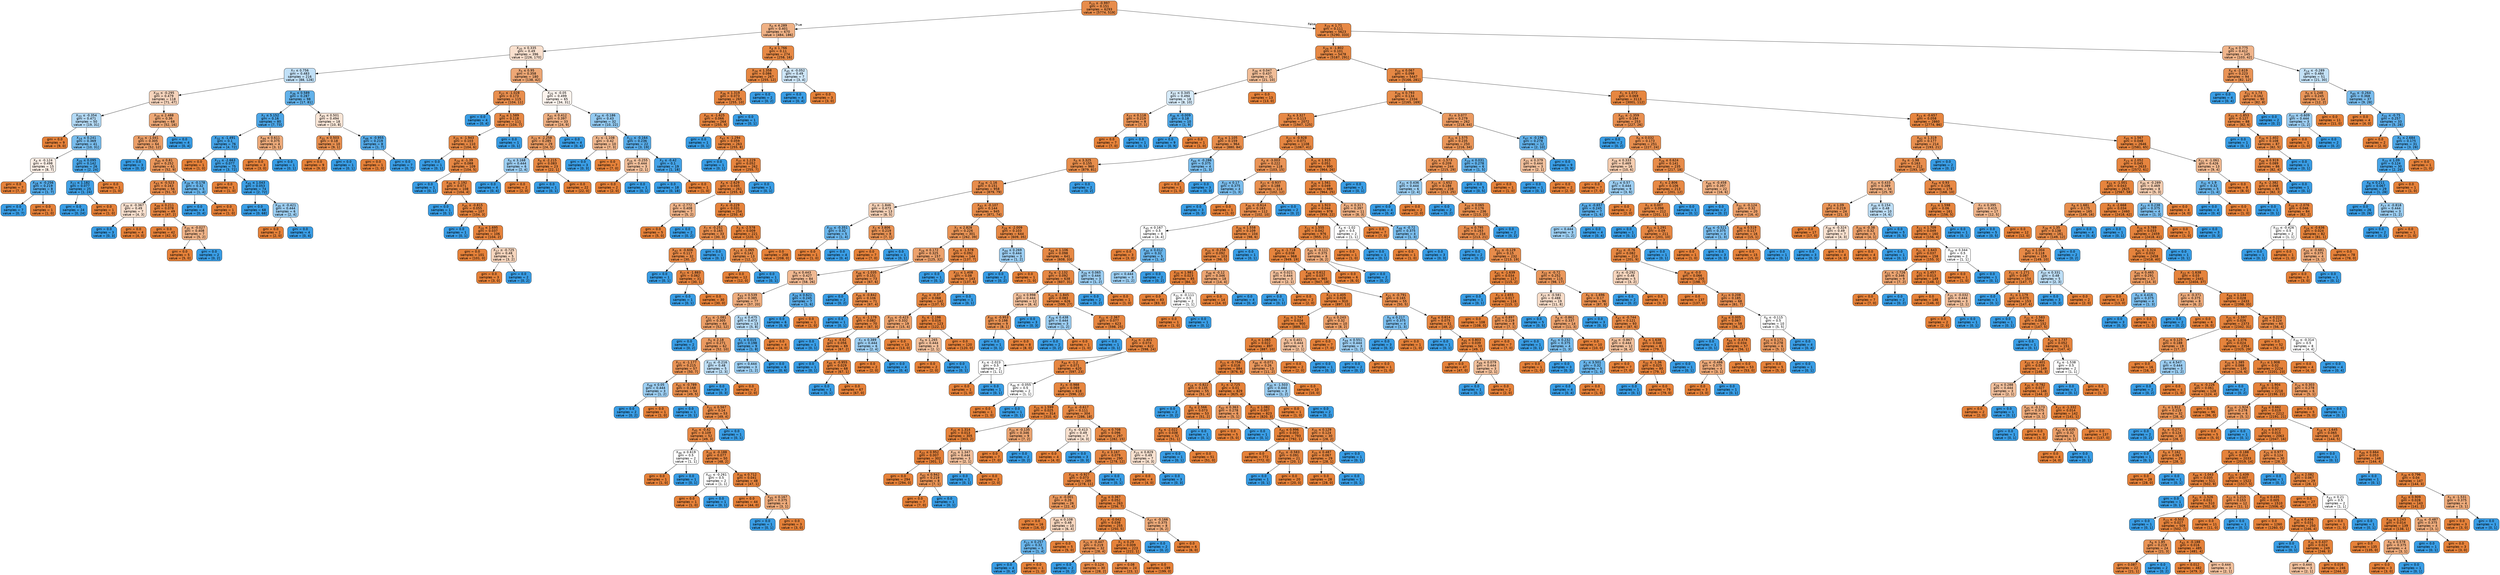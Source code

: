 digraph Tree {
node [shape=box, style="filled, rounded", color="black", fontname=helvetica] ;
edge [fontname=helvetica] ;
0 [label=<X<SUB>13</SUB> &le; -0.997<br/>gini = 0.151<br/>samples = 6293<br/>value = [5774, 519]>, fillcolor="#e78c4b"] ;
1 [label=<X<SUB>0</SUB> &le; 4.289<br/>gini = 0.401<br/>samples = 670<br/>value = [484, 186]>, fillcolor="#efb185"] ;
0 -> 1 [labeldistance=2.5, labelangle=45, headlabel="True"] ;
2 [label=<X<SUB>20</SUB> &le; 0.335<br/>gini = 0.49<br/>samples = 396<br/>value = [226, 170]>, fillcolor="#f9e0ce"] ;
1 -> 2 ;
3 [label=<X<SUB>7</SUB> &le; 0.756<br/>gini = 0.483<br/>samples = 216<br/>value = [88, 128]>, fillcolor="#c1e0f7"] ;
2 -> 3 ;
4 [label=<X<SUB>30</SUB> &le; -0.295<br/>gini = 0.479<br/>samples = 118<br/>value = [71, 47]>, fillcolor="#f6d4bc"] ;
3 -> 4 ;
5 [label=<X<SUB>33</SUB> &le; -0.354<br/>gini = 0.471<br/>samples = 50<br/>value = [19, 31]>, fillcolor="#b2d9f5"] ;
4 -> 5 ;
6 [label=<gini = 0.0<br/>samples = 9<br/>value = [9, 0]>, fillcolor="#e58139"] ;
5 -> 6 ;
7 [label=<X<SUB>14</SUB> &le; 0.241<br/>gini = 0.369<br/>samples = 41<br/>value = [10, 31]>, fillcolor="#79bded"] ;
5 -> 7 ;
8 [label=<X<SUB>4</SUB> &le; -0.124<br/>gini = 0.498<br/>samples = 15<br/>value = [8, 7]>, fillcolor="#fcefe6"] ;
7 -> 8 ;
9 [label=<gini = 0.0<br/>samples = 7<br/>value = [7, 0]>, fillcolor="#e58139"] ;
8 -> 9 ;
10 [label=<X<SUB>18</SUB> &le; -0.256<br/>gini = 0.219<br/>samples = 8<br/>value = [1, 7]>, fillcolor="#55abe9"] ;
8 -> 10 ;
11 [label=<gini = 0.0<br/>samples = 7<br/>value = [0, 7]>, fillcolor="#399de5"] ;
10 -> 11 ;
12 [label=<gini = 0.0<br/>samples = 1<br/>value = [1, 0]>, fillcolor="#e58139"] ;
10 -> 12 ;
13 [label=<X<SUB>20</SUB> &le; 0.095<br/>gini = 0.142<br/>samples = 26<br/>value = [2, 24]>, fillcolor="#49a5e7"] ;
7 -> 13 ;
14 [label=<X<SUB>17</SUB> &le; 1.182<br/>gini = 0.077<br/>samples = 25<br/>value = [1, 24]>, fillcolor="#41a1e6"] ;
13 -> 14 ;
15 [label=<gini = 0.0<br/>samples = 24<br/>value = [0, 24]>, fillcolor="#399de5"] ;
14 -> 15 ;
16 [label=<gini = 0.0<br/>samples = 1<br/>value = [1, 0]>, fillcolor="#e58139"] ;
14 -> 16 ;
17 [label=<gini = 0.0<br/>samples = 1<br/>value = [1, 0]>, fillcolor="#e58139"] ;
13 -> 17 ;
18 [label=<X<SUB>10</SUB> &le; 2.488<br/>gini = 0.36<br/>samples = 68<br/>value = [52, 16]>, fillcolor="#eda876"] ;
4 -> 18 ;
19 [label=<X<SUB>20</SUB> &le; -1.041<br/>gini = 0.305<br/>samples = 64<br/>value = [52, 12]>, fillcolor="#eb9e67"] ;
18 -> 19 ;
20 [label=<gini = 0.0<br/>samples = 3<br/>value = [0, 3]>, fillcolor="#399de5"] ;
19 -> 20 ;
21 [label=<X<SUB>45</SUB> &le; 0.81<br/>gini = 0.252<br/>samples = 61<br/>value = [52, 9]>, fillcolor="#ea975b"] ;
19 -> 21 ;
22 [label=<X<SUB>43</SUB> &le; -0.523<br/>gini = 0.163<br/>samples = 56<br/>value = [51, 5]>, fillcolor="#e88d4c"] ;
21 -> 22 ;
23 [label=<X<SUB>29</SUB> &le; -0.367<br/>gini = 0.49<br/>samples = 7<br/>value = [4, 3]>, fillcolor="#f8e0ce"] ;
22 -> 23 ;
24 [label=<gini = 0.0<br/>samples = 3<br/>value = [0, 3]>, fillcolor="#399de5"] ;
23 -> 24 ;
25 [label=<gini = 0.0<br/>samples = 4<br/>value = [4, 0]>, fillcolor="#e58139"] ;
23 -> 25 ;
26 [label=<X<SUB>48</SUB> &le; 0.211<br/>gini = 0.078<br/>samples = 49<br/>value = [47, 2]>, fillcolor="#e68641"] ;
22 -> 26 ;
27 [label=<gini = 0.0<br/>samples = 42<br/>value = [42, 0]>, fillcolor="#e58139"] ;
26 -> 27 ;
28 [label=<X<SUB>35</SUB> &le; -0.027<br/>gini = 0.408<br/>samples = 7<br/>value = [5, 2]>, fillcolor="#efb388"] ;
26 -> 28 ;
29 [label=<gini = 0.0<br/>samples = 5<br/>value = [5, 0]>, fillcolor="#e58139"] ;
28 -> 29 ;
30 [label=<gini = 0.0<br/>samples = 2<br/>value = [0, 2]>, fillcolor="#399de5"] ;
28 -> 30 ;
31 [label=<X<SUB>29</SUB> &le; -0.178<br/>gini = 0.32<br/>samples = 5<br/>value = [1, 4]>, fillcolor="#6ab6ec"] ;
21 -> 31 ;
32 [label=<gini = 0.0<br/>samples = 4<br/>value = [0, 4]>, fillcolor="#399de5"] ;
31 -> 32 ;
33 [label=<gini = 0.0<br/>samples = 1<br/>value = [1, 0]>, fillcolor="#e58139"] ;
31 -> 33 ;
34 [label=<gini = 0.0<br/>samples = 4<br/>value = [0, 4]>, fillcolor="#399de5"] ;
18 -> 34 ;
35 [label=<X<SUB>36</SUB> &le; 0.589<br/>gini = 0.287<br/>samples = 98<br/>value = [17, 81]>, fillcolor="#63b2ea"] ;
3 -> 35 ;
36 [label=<X<SUB>1</SUB> &le; 5.152<br/>gini = 0.16<br/>samples = 80<br/>value = [7, 73]>, fillcolor="#4ca6e7"] ;
35 -> 36 ;
37 [label=<X<SUB>32</SUB> &le; -1.491<br/>gini = 0.1<br/>samples = 76<br/>value = [4, 72]>, fillcolor="#44a2e6"] ;
36 -> 37 ;
38 [label=<gini = 0.0<br/>samples = 1<br/>value = [1, 0]>, fillcolor="#e58139"] ;
37 -> 38 ;
39 [label=<X<SUB>13</SUB> &le; -2.663<br/>gini = 0.077<br/>samples = 75<br/>value = [3, 72]>, fillcolor="#41a1e6"] ;
37 -> 39 ;
40 [label=<gini = 0.0<br/>samples = 1<br/>value = [1, 0]>, fillcolor="#e58139"] ;
39 -> 40 ;
41 [label=<X<SUB>45</SUB> &le; 1.043<br/>gini = 0.053<br/>samples = 74<br/>value = [2, 72]>, fillcolor="#3ea0e6"] ;
39 -> 41 ;
42 [label=<gini = 0.0<br/>samples = 68<br/>value = [0, 68]>, fillcolor="#399de5"] ;
41 -> 42 ;
43 [label=<X<SUB>30</SUB> &le; -0.421<br/>gini = 0.444<br/>samples = 6<br/>value = [2, 4]>, fillcolor="#9ccef2"] ;
41 -> 43 ;
44 [label=<gini = 0.0<br/>samples = 2<br/>value = [2, 0]>, fillcolor="#e58139"] ;
43 -> 44 ;
45 [label=<gini = 0.0<br/>samples = 4<br/>value = [0, 4]>, fillcolor="#399de5"] ;
43 -> 45 ;
46 [label=<X<SUB>44</SUB> &le; 0.611<br/>gini = 0.375<br/>samples = 4<br/>value = [3, 1]>, fillcolor="#eeab7b"] ;
36 -> 46 ;
47 [label=<gini = 0.0<br/>samples = 3<br/>value = [3, 0]>, fillcolor="#e58139"] ;
46 -> 47 ;
48 [label=<gini = 0.0<br/>samples = 1<br/>value = [0, 1]>, fillcolor="#399de5"] ;
46 -> 48 ;
49 [label=<X<SUB>45</SUB> &le; 0.501<br/>gini = 0.494<br/>samples = 18<br/>value = [10, 8]>, fillcolor="#fae6d7"] ;
35 -> 49 ;
50 [label=<X<SUB>31</SUB> &le; 0.503<br/>gini = 0.18<br/>samples = 10<br/>value = [9, 1]>, fillcolor="#e88f4f"] ;
49 -> 50 ;
51 [label=<gini = 0.0<br/>samples = 9<br/>value = [9, 0]>, fillcolor="#e58139"] ;
50 -> 51 ;
52 [label=<gini = 0.0<br/>samples = 1<br/>value = [0, 1]>, fillcolor="#399de5"] ;
50 -> 52 ;
53 [label=<X<SUB>48</SUB> &le; -0.955<br/>gini = 0.219<br/>samples = 8<br/>value = [1, 7]>, fillcolor="#55abe9"] ;
49 -> 53 ;
54 [label=<gini = 0.0<br/>samples = 1<br/>value = [1, 0]>, fillcolor="#e58139"] ;
53 -> 54 ;
55 [label=<gini = 0.0<br/>samples = 7<br/>value = [0, 7]>, fillcolor="#399de5"] ;
53 -> 55 ;
56 [label=<X<SUB>5</SUB> &le; 0.95<br/>gini = 0.358<br/>samples = 180<br/>value = [138, 42]>, fillcolor="#eda775"] ;
2 -> 56 ;
57 [label=<X<SUB>27</SUB> &le; -1.028<br/>gini = 0.173<br/>samples = 115<br/>value = [104, 11]>, fillcolor="#e88e4e"] ;
56 -> 57 ;
58 [label=<gini = 0.0<br/>samples = 4<br/>value = [0, 4]>, fillcolor="#399de5"] ;
57 -> 58 ;
59 [label=<X<SUB>26</SUB> &le; 1.589<br/>gini = 0.118<br/>samples = 111<br/>value = [104, 7]>, fillcolor="#e78946"] ;
57 -> 59 ;
60 [label=<X<SUB>25</SUB> &le; -1.943<br/>gini = 0.103<br/>samples = 110<br/>value = [104, 6]>, fillcolor="#e68844"] ;
59 -> 60 ;
61 [label=<gini = 0.0<br/>samples = 1<br/>value = [0, 1]>, fillcolor="#399de5"] ;
60 -> 61 ;
62 [label=<X<SUB>24</SUB> &le; -1.39<br/>gini = 0.088<br/>samples = 109<br/>value = [104, 5]>, fillcolor="#e68743"] ;
60 -> 62 ;
63 [label=<gini = 0.0<br/>samples = 1<br/>value = [0, 1]>, fillcolor="#399de5"] ;
62 -> 63 ;
64 [label=<X<SUB>39</SUB> &le; -1.192<br/>gini = 0.071<br/>samples = 108<br/>value = [104, 4]>, fillcolor="#e68641"] ;
62 -> 64 ;
65 [label=<gini = 0.0<br/>samples = 1<br/>value = [0, 1]>, fillcolor="#399de5"] ;
64 -> 65 ;
66 [label=<X<SUB>45</SUB> &le; -0.815<br/>gini = 0.055<br/>samples = 107<br/>value = [104, 3]>, fillcolor="#e6853f"] ;
64 -> 66 ;
67 [label=<gini = 0.0<br/>samples = 1<br/>value = [0, 1]>, fillcolor="#399de5"] ;
66 -> 67 ;
68 [label=<X<SUB>10</SUB> &le; 1.695<br/>gini = 0.037<br/>samples = 106<br/>value = [104, 2]>, fillcolor="#e6833d"] ;
66 -> 68 ;
69 [label=<gini = 0.0<br/>samples = 101<br/>value = [101, 0]>, fillcolor="#e58139"] ;
68 -> 69 ;
70 [label=<X<SUB>17</SUB> &le; -0.725<br/>gini = 0.48<br/>samples = 5<br/>value = [3, 2]>, fillcolor="#f6d5bd"] ;
68 -> 70 ;
71 [label=<gini = 0.0<br/>samples = 3<br/>value = [3, 0]>, fillcolor="#e58139"] ;
70 -> 71 ;
72 [label=<gini = 0.0<br/>samples = 2<br/>value = [0, 2]>, fillcolor="#399de5"] ;
70 -> 72 ;
73 [label=<gini = 0.0<br/>samples = 1<br/>value = [0, 1]>, fillcolor="#399de5"] ;
59 -> 73 ;
74 [label=<X<SUB>25</SUB> &le; -0.05<br/>gini = 0.499<br/>samples = 65<br/>value = [34, 31]>, fillcolor="#fdf4ee"] ;
56 -> 74 ;
75 [label=<X<SUB>41</SUB> &le; 0.412<br/>gini = 0.397<br/>samples = 33<br/>value = [24, 9]>, fillcolor="#efb083"] ;
74 -> 75 ;
76 [label=<X<SUB>13</SUB> &le; -2.258<br/>gini = 0.285<br/>samples = 29<br/>value = [24, 5]>, fillcolor="#ea9b62"] ;
75 -> 76 ;
77 [label=<X<SUB>0</SUB> &le; 3.168<br/>gini = 0.444<br/>samples = 6<br/>value = [2, 4]>, fillcolor="#9ccef2"] ;
76 -> 77 ;
78 [label=<gini = 0.0<br/>samples = 4<br/>value = [0, 4]>, fillcolor="#399de5"] ;
77 -> 78 ;
79 [label=<gini = 0.0<br/>samples = 2<br/>value = [2, 0]>, fillcolor="#e58139"] ;
77 -> 79 ;
80 [label=<X<SUB>9</SUB> &le; -2.215<br/>gini = 0.083<br/>samples = 23<br/>value = [22, 1]>, fillcolor="#e68742"] ;
76 -> 80 ;
81 [label=<gini = 0.0<br/>samples = 1<br/>value = [0, 1]>, fillcolor="#399de5"] ;
80 -> 81 ;
82 [label=<gini = 0.0<br/>samples = 22<br/>value = [22, 0]>, fillcolor="#e58139"] ;
80 -> 82 ;
83 [label=<gini = 0.0<br/>samples = 4<br/>value = [0, 4]>, fillcolor="#399de5"] ;
75 -> 83 ;
84 [label=<X<SUB>34</SUB> &le; -0.186<br/>gini = 0.43<br/>samples = 32<br/>value = [10, 22]>, fillcolor="#93caf1"] ;
74 -> 84 ;
85 [label=<X<SUB>7</SUB> &le; -1.108<br/>gini = 0.42<br/>samples = 10<br/>value = [7, 3]>, fillcolor="#f0b78e"] ;
84 -> 85 ;
86 [label=<gini = 0.0<br/>samples = 3<br/>value = [0, 3]>, fillcolor="#399de5"] ;
85 -> 86 ;
87 [label=<gini = 0.0<br/>samples = 7<br/>value = [7, 0]>, fillcolor="#e58139"] ;
85 -> 87 ;
88 [label=<X<SUB>12</SUB> &le; -0.164<br/>gini = 0.236<br/>samples = 22<br/>value = [3, 19]>, fillcolor="#58ace9"] ;
84 -> 88 ;
89 [label=<X<SUB>16</SUB> &le; -0.255<br/>gini = 0.444<br/>samples = 3<br/>value = [2, 1]>, fillcolor="#f2c09c"] ;
88 -> 89 ;
90 [label=<gini = 0.0<br/>samples = 2<br/>value = [2, 0]>, fillcolor="#e58139"] ;
89 -> 90 ;
91 [label=<gini = 0.0<br/>samples = 1<br/>value = [0, 1]>, fillcolor="#399de5"] ;
89 -> 91 ;
92 [label=<X<SUB>3</SUB> &le; -0.42<br/>gini = 0.1<br/>samples = 19<br/>value = [1, 18]>, fillcolor="#44a2e6"] ;
88 -> 92 ;
93 [label=<gini = 0.0<br/>samples = 18<br/>value = [0, 18]>, fillcolor="#399de5"] ;
92 -> 93 ;
94 [label=<gini = 0.0<br/>samples = 1<br/>value = [1, 0]>, fillcolor="#e58139"] ;
92 -> 94 ;
95 [label=<X<SUB>4</SUB> &le; 1.766<br/>gini = 0.11<br/>samples = 274<br/>value = [258, 16]>, fillcolor="#e78945"] ;
1 -> 95 ;
96 [label=<X<SUB>34</SUB> &le; 1.358<br/>gini = 0.086<br/>samples = 267<br/>value = [255, 12]>, fillcolor="#e68742"] ;
95 -> 96 ;
97 [label=<X<SUB>36</SUB> &le; 1.319<br/>gini = 0.073<br/>samples = 265<br/>value = [255, 10]>, fillcolor="#e68641"] ;
96 -> 97 ;
98 [label=<X<SUB>41</SUB> &le; -1.625<br/>gini = 0.066<br/>samples = 264<br/>value = [255, 9]>, fillcolor="#e68540"] ;
97 -> 98 ;
99 [label=<gini = 0.0<br/>samples = 1<br/>value = [0, 1]>, fillcolor="#399de5"] ;
98 -> 99 ;
100 [label=<X<SUB>47</SUB> &le; -1.294<br/>gini = 0.059<br/>samples = 263<br/>value = [255, 8]>, fillcolor="#e6853f"] ;
98 -> 100 ;
101 [label=<gini = 0.0<br/>samples = 1<br/>value = [0, 1]>, fillcolor="#399de5"] ;
100 -> 101 ;
102 [label=<X<SUB>37</SUB> &le; 1.229<br/>gini = 0.052<br/>samples = 262<br/>value = [255, 7]>, fillcolor="#e6843e"] ;
100 -> 102 ;
103 [label=<X<SUB>4</SUB> &le; -2.629<br/>gini = 0.045<br/>samples = 261<br/>value = [255, 6]>, fillcolor="#e6843e"] ;
102 -> 103 ;
104 [label=<X<SUB>4</SUB> &le; -2.772<br/>gini = 0.408<br/>samples = 7<br/>value = [5, 2]>, fillcolor="#efb388"] ;
103 -> 104 ;
105 [label=<gini = 0.0<br/>samples = 5<br/>value = [5, 0]>, fillcolor="#e58139"] ;
104 -> 105 ;
106 [label=<gini = 0.0<br/>samples = 2<br/>value = [0, 2]>, fillcolor="#399de5"] ;
104 -> 106 ;
107 [label=<X<SUB>7</SUB> &le; -0.229<br/>gini = 0.031<br/>samples = 254<br/>value = [250, 4]>, fillcolor="#e5833c"] ;
103 -> 107 ;
108 [label=<X<SUB>7</SUB> &le; -0.252<br/>gini = 0.165<br/>samples = 33<br/>value = [30, 3]>, fillcolor="#e88e4d"] ;
107 -> 108 ;
109 [label=<X<SUB>42</SUB> &le; -0.606<br/>gini = 0.117<br/>samples = 32<br/>value = [30, 2]>, fillcolor="#e78946"] ;
108 -> 109 ;
110 [label=<gini = 0.0<br/>samples = 1<br/>value = [0, 1]>, fillcolor="#399de5"] ;
109 -> 110 ;
111 [label=<X<SUB>17</SUB> &le; -1.883<br/>gini = 0.062<br/>samples = 31<br/>value = [30, 1]>, fillcolor="#e68540"] ;
109 -> 111 ;
112 [label=<gini = 0.0<br/>samples = 1<br/>value = [0, 1]>, fillcolor="#399de5"] ;
111 -> 112 ;
113 [label=<gini = 0.0<br/>samples = 30<br/>value = [30, 0]>, fillcolor="#e58139"] ;
111 -> 113 ;
114 [label=<gini = 0.0<br/>samples = 1<br/>value = [0, 1]>, fillcolor="#399de5"] ;
108 -> 114 ;
115 [label=<X<SUB>3</SUB> &le; -2.578<br/>gini = 0.009<br/>samples = 221<br/>value = [220, 1]>, fillcolor="#e5823a"] ;
107 -> 115 ;
116 [label=<X<SUB>13</SUB> &le; -1.065<br/>gini = 0.142<br/>samples = 13<br/>value = [12, 1]>, fillcolor="#e78c49"] ;
115 -> 116 ;
117 [label=<gini = 0.0<br/>samples = 12<br/>value = [12, 0]>, fillcolor="#e58139"] ;
116 -> 117 ;
118 [label=<gini = 0.0<br/>samples = 1<br/>value = [0, 1]>, fillcolor="#399de5"] ;
116 -> 118 ;
119 [label=<gini = 0.0<br/>samples = 208<br/>value = [208, 0]>, fillcolor="#e58139"] ;
115 -> 119 ;
120 [label=<gini = 0.0<br/>samples = 1<br/>value = [0, 1]>, fillcolor="#399de5"] ;
102 -> 120 ;
121 [label=<gini = 0.0<br/>samples = 1<br/>value = [0, 1]>, fillcolor="#399de5"] ;
97 -> 121 ;
122 [label=<gini = 0.0<br/>samples = 2<br/>value = [0, 2]>, fillcolor="#399de5"] ;
96 -> 122 ;
123 [label=<X<SUB>45</SUB> &le; -0.052<br/>gini = 0.49<br/>samples = 7<br/>value = [3, 4]>, fillcolor="#cee6f8"] ;
95 -> 123 ;
124 [label=<gini = 0.0<br/>samples = 4<br/>value = [0, 4]>, fillcolor="#399de5"] ;
123 -> 124 ;
125 [label=<gini = 0.0<br/>samples = 3<br/>value = [3, 0]>, fillcolor="#e58139"] ;
123 -> 125 ;
126 [label=<X<SUB>15</SUB> &le; 1.71<br/>gini = 0.111<br/>samples = 5623<br/>value = [5290, 333]>, fillcolor="#e78945"] ;
0 -> 126 [labeldistance=2.5, labelangle=-45, headlabel="False"] ;
127 [label=<X<SUB>29</SUB> &le; -1.802<br/>gini = 0.101<br/>samples = 5478<br/>value = [5187, 291]>, fillcolor="#e68844"] ;
126 -> 127 ;
128 [label=<X<SUB>36</SUB> &le; 0.047<br/>gini = 0.437<br/>samples = 31<br/>value = [21, 10]>, fillcolor="#f1bd97"] ;
127 -> 128 ;
129 [label=<X<SUB>37</SUB> &le; 0.345<br/>gini = 0.494<br/>samples = 18<br/>value = [8, 10]>, fillcolor="#d7ebfa"] ;
128 -> 129 ;
130 [label=<X<SUB>27</SUB> &le; 0.118<br/>gini = 0.219<br/>samples = 8<br/>value = [7, 1]>, fillcolor="#e99355"] ;
129 -> 130 ;
131 [label=<gini = 0.0<br/>samples = 7<br/>value = [7, 0]>, fillcolor="#e58139"] ;
130 -> 131 ;
132 [label=<gini = 0.0<br/>samples = 1<br/>value = [0, 1]>, fillcolor="#399de5"] ;
130 -> 132 ;
133 [label=<X<SUB>36</SUB> &le; -0.009<br/>gini = 0.18<br/>samples = 10<br/>value = [1, 9]>, fillcolor="#4fa8e8"] ;
129 -> 133 ;
134 [label=<gini = 0.0<br/>samples = 9<br/>value = [0, 9]>, fillcolor="#399de5"] ;
133 -> 134 ;
135 [label=<gini = 0.0<br/>samples = 1<br/>value = [1, 0]>, fillcolor="#e58139"] ;
133 -> 135 ;
136 [label=<gini = 0.0<br/>samples = 13<br/>value = [13, 0]>, fillcolor="#e58139"] ;
128 -> 136 ;
137 [label=<X<SUB>10</SUB> &le; 0.067<br/>gini = 0.098<br/>samples = 5447<br/>value = [5166, 281]>, fillcolor="#e68844"] ;
127 -> 137 ;
138 [label=<X<SUB>34</SUB> &le; 0.793<br/>gini = 0.134<br/>samples = 2334<br/>value = [2165, 169]>, fillcolor="#e78b48"] ;
137 -> 138 ;
139 [label=<X<SUB>0</SUB> &le; 3.327<br/>gini = 0.113<br/>samples = 2072<br/>value = [1947, 125]>, fillcolor="#e78946"] ;
138 -> 139 ;
140 [label=<X<SUB>28</SUB> &le; 1.105<br/>gini = 0.159<br/>samples = 964<br/>value = [880, 84]>, fillcolor="#e78d4c"] ;
139 -> 140 ;
141 [label=<X<SUB>0</SUB> &le; 3.325<br/>gini = 0.155<br/>samples = 960<br/>value = [879, 81]>, fillcolor="#e78d4b"] ;
140 -> 141 ;
142 [label=<X<SUB>38</SUB> &le; -1.16<br/>gini = 0.151<br/>samples = 958<br/>value = [879, 79]>, fillcolor="#e78c4b"] ;
141 -> 142 ;
143 [label=<X<SUB>3</SUB> &le; -1.846<br/>gini = 0.473<br/>samples = 13<br/>value = [8, 5]>, fillcolor="#f5d0b5"] ;
142 -> 143 ;
144 [label=<X<SUB>20</SUB> &le; -0.351<br/>gini = 0.32<br/>samples = 5<br/>value = [1, 4]>, fillcolor="#6ab6ec"] ;
143 -> 144 ;
145 [label=<gini = 0.0<br/>samples = 1<br/>value = [1, 0]>, fillcolor="#e58139"] ;
144 -> 145 ;
146 [label=<gini = 0.0<br/>samples = 4<br/>value = [0, 4]>, fillcolor="#399de5"] ;
144 -> 146 ;
147 [label=<X<SUB>2</SUB> &le; 3.806<br/>gini = 0.219<br/>samples = 8<br/>value = [7, 1]>, fillcolor="#e99355"] ;
143 -> 147 ;
148 [label=<gini = 0.0<br/>samples = 7<br/>value = [7, 0]>, fillcolor="#e58139"] ;
147 -> 148 ;
149 [label=<gini = 0.0<br/>samples = 1<br/>value = [0, 1]>, fillcolor="#399de5"] ;
147 -> 149 ;
150 [label=<X<SUB>42</SUB> &le; -0.107<br/>gini = 0.144<br/>samples = 945<br/>value = [871, 74]>, fillcolor="#e78c4a"] ;
142 -> 150 ;
151 [label=<X<SUB>1</SUB> &le; 2.828<br/>gini = 0.226<br/>samples = 301<br/>value = [262, 39]>, fillcolor="#e99456"] ;
150 -> 151 ;
152 [label=<X<SUB>16</SUB> &le; 0.172<br/>gini = 0.325<br/>samples = 157<br/>value = [125, 32]>, fillcolor="#eca16c"] ;
151 -> 152 ;
153 [label=<X<SUB>9</SUB> &le; 0.443<br/>gini = 0.427<br/>samples = 84<br/>value = [58, 26]>, fillcolor="#f1b992"] ;
152 -> 153 ;
154 [label=<X<SUB>43</SUB> &le; 0.539<br/>gini = 0.385<br/>samples = 77<br/>value = [57, 20]>, fillcolor="#eead7e"] ;
153 -> 154 ;
155 [label=<X<SUB>21</SUB> &le; -1.081<br/>gini = 0.305<br/>samples = 64<br/>value = [52, 12]>, fillcolor="#eb9e67"] ;
154 -> 155 ;
156 [label=<gini = 0.0<br/>samples = 2<br/>value = [0, 2]>, fillcolor="#399de5"] ;
155 -> 156 ;
157 [label=<X<SUB>5</SUB> &le; 2.18<br/>gini = 0.271<br/>samples = 62<br/>value = [52, 10]>, fillcolor="#ea995f"] ;
155 -> 157 ;
158 [label=<X<SUB>11</SUB> &le; -1.177<br/>gini = 0.215<br/>samples = 57<br/>value = [50, 7]>, fillcolor="#e99355"] ;
157 -> 158 ;
159 [label=<X<SUB>48</SUB> &le; 0.05<br/>gini = 0.444<br/>samples = 3<br/>value = [1, 2]>, fillcolor="#9ccef2"] ;
158 -> 159 ;
160 [label=<gini = 0.0<br/>samples = 2<br/>value = [0, 2]>, fillcolor="#399de5"] ;
159 -> 160 ;
161 [label=<gini = 0.0<br/>samples = 1<br/>value = [1, 0]>, fillcolor="#e58139"] ;
159 -> 161 ;
162 [label=<X<SUB>42</SUB> &le; -0.789<br/>gini = 0.168<br/>samples = 54<br/>value = [49, 5]>, fillcolor="#e88e4d"] ;
158 -> 162 ;
163 [label=<gini = 0.0<br/>samples = 1<br/>value = [0, 1]>, fillcolor="#399de5"] ;
162 -> 163 ;
164 [label=<X<SUB>21</SUB> &le; 0.567<br/>gini = 0.14<br/>samples = 53<br/>value = [49, 4]>, fillcolor="#e78b49"] ;
162 -> 164 ;
165 [label=<X<SUB>45</SUB> &le; -0.42<br/>gini = 0.109<br/>samples = 52<br/>value = [49, 3]>, fillcolor="#e78945"] ;
164 -> 165 ;
166 [label=<X<SUB>46</SUB> &le; 0.619<br/>gini = 0.5<br/>samples = 2<br/>value = [1, 1]>, fillcolor="#ffffff"] ;
165 -> 166 ;
167 [label=<gini = 0.0<br/>samples = 1<br/>value = [1, 0]>, fillcolor="#e58139"] ;
166 -> 167 ;
168 [label=<gini = 0.0<br/>samples = 1<br/>value = [0, 1]>, fillcolor="#399de5"] ;
166 -> 168 ;
169 [label=<X<SUB>14</SUB> &le; -0.188<br/>gini = 0.077<br/>samples = 50<br/>value = [48, 2]>, fillcolor="#e68641"] ;
165 -> 169 ;
170 [label=<X<SUB>42</SUB> &le; -0.261<br/>gini = 0.5<br/>samples = 2<br/>value = [1, 1]>, fillcolor="#ffffff"] ;
169 -> 170 ;
171 [label=<gini = 0.0<br/>samples = 1<br/>value = [1, 0]>, fillcolor="#e58139"] ;
170 -> 171 ;
172 [label=<gini = 0.0<br/>samples = 1<br/>value = [0, 1]>, fillcolor="#399de5"] ;
170 -> 172 ;
173 [label=<X<SUB>39</SUB> &le; 0.712<br/>gini = 0.041<br/>samples = 48<br/>value = [47, 1]>, fillcolor="#e6843d"] ;
169 -> 173 ;
174 [label=<gini = 0.0<br/>samples = 44<br/>value = [44, 0]>, fillcolor="#e58139"] ;
173 -> 174 ;
175 [label=<X<SUB>45</SUB> &le; 0.167<br/>gini = 0.375<br/>samples = 4<br/>value = [3, 1]>, fillcolor="#eeab7b"] ;
173 -> 175 ;
176 [label=<gini = 0.0<br/>samples = 1<br/>value = [0, 1]>, fillcolor="#399de5"] ;
175 -> 176 ;
177 [label=<gini = 0.0<br/>samples = 3<br/>value = [3, 0]>, fillcolor="#e58139"] ;
175 -> 177 ;
178 [label=<gini = 0.0<br/>samples = 1<br/>value = [0, 1]>, fillcolor="#399de5"] ;
164 -> 178 ;
179 [label=<X<SUB>21</SUB> &le; -0.216<br/>gini = 0.48<br/>samples = 5<br/>value = [2, 3]>, fillcolor="#bddef6"] ;
157 -> 179 ;
180 [label=<gini = 0.0<br/>samples = 3<br/>value = [0, 3]>, fillcolor="#399de5"] ;
179 -> 180 ;
181 [label=<gini = 0.0<br/>samples = 2<br/>value = [2, 0]>, fillcolor="#e58139"] ;
179 -> 181 ;
182 [label=<X<SUB>12</SUB> &le; 0.475<br/>gini = 0.473<br/>samples = 13<br/>value = [5, 8]>, fillcolor="#b5daf5"] ;
154 -> 182 ;
183 [label=<X<SUB>1</SUB> &le; 0.015<br/>gini = 0.198<br/>samples = 9<br/>value = [1, 8]>, fillcolor="#52a9e8"] ;
182 -> 183 ;
184 [label=<gini = 0.444<br/>samples = 3<br/>value = [1, 2]>, fillcolor="#9ccef2"] ;
183 -> 184 ;
185 [label=<gini = 0.0<br/>samples = 6<br/>value = [0, 6]>, fillcolor="#399de5"] ;
183 -> 185 ;
186 [label=<gini = 0.0<br/>samples = 4<br/>value = [4, 0]>, fillcolor="#e58139"] ;
182 -> 186 ;
187 [label=<X<SUB>24</SUB> &le; 0.621<br/>gini = 0.245<br/>samples = 7<br/>value = [1, 6]>, fillcolor="#5aade9"] ;
153 -> 187 ;
188 [label=<gini = 0.0<br/>samples = 6<br/>value = [0, 6]>, fillcolor="#399de5"] ;
187 -> 188 ;
189 [label=<gini = 0.0<br/>samples = 1<br/>value = [1, 0]>, fillcolor="#e58139"] ;
187 -> 189 ;
190 [label=<X<SUB>48</SUB> &le; -1.035<br/>gini = 0.151<br/>samples = 73<br/>value = [67, 6]>, fillcolor="#e78c4b"] ;
152 -> 190 ;
191 [label=<gini = 0.0<br/>samples = 2<br/>value = [0, 2]>, fillcolor="#399de5"] ;
190 -> 191 ;
192 [label=<X<SUB>49</SUB> &le; -0.842<br/>gini = 0.106<br/>samples = 71<br/>value = [67, 4]>, fillcolor="#e78945"] ;
190 -> 192 ;
193 [label=<gini = 0.0<br/>samples = 1<br/>value = [0, 1]>, fillcolor="#399de5"] ;
192 -> 193 ;
194 [label=<X<SUB>21</SUB> &le; -1.179<br/>gini = 0.082<br/>samples = 70<br/>value = [67, 3]>, fillcolor="#e68742"] ;
192 -> 194 ;
195 [label=<gini = 0.0<br/>samples = 1<br/>value = [0, 1]>, fillcolor="#399de5"] ;
194 -> 195 ;
196 [label=<X<SUB>43</SUB> &le; -0.62<br/>gini = 0.056<br/>samples = 69<br/>value = [67, 2]>, fillcolor="#e6853f"] ;
194 -> 196 ;
197 [label=<gini = 0.0<br/>samples = 1<br/>value = [0, 1]>, fillcolor="#399de5"] ;
196 -> 197 ;
198 [label=<X<SUB>40</SUB> &le; -0.955<br/>gini = 0.029<br/>samples = 68<br/>value = [67, 1]>, fillcolor="#e5833c"] ;
196 -> 198 ;
199 [label=<gini = 0.0<br/>samples = 1<br/>value = [0, 1]>, fillcolor="#399de5"] ;
198 -> 199 ;
200 [label=<gini = 0.0<br/>samples = 67<br/>value = [67, 0]>, fillcolor="#e58139"] ;
198 -> 200 ;
201 [label=<X<SUB>29</SUB> &le; -1.578<br/>gini = 0.092<br/>samples = 144<br/>value = [137, 7]>, fillcolor="#e68743"] ;
151 -> 201 ;
202 [label=<gini = 0.0<br/>samples = 1<br/>value = [0, 1]>, fillcolor="#399de5"] ;
201 -> 202 ;
203 [label=<X<SUB>22</SUB> &le; 1.408<br/>gini = 0.08<br/>samples = 143<br/>value = [137, 6]>, fillcolor="#e68742"] ;
201 -> 203 ;
204 [label=<X<SUB>45</SUB> &le; -0.37<br/>gini = 0.068<br/>samples = 142<br/>value = [137, 5]>, fillcolor="#e68640"] ;
203 -> 204 ;
205 [label=<X<SUB>25</SUB> &le; -0.423<br/>gini = 0.332<br/>samples = 19<br/>value = [15, 4]>, fillcolor="#eca36e"] ;
204 -> 205 ;
206 [label=<X<SUB>7</SUB> &le; 0.389<br/>gini = 0.444<br/>samples = 6<br/>value = [2, 4]>, fillcolor="#9ccef2"] ;
205 -> 206 ;
207 [label=<gini = 0.0<br/>samples = 2<br/>value = [2, 0]>, fillcolor="#e58139"] ;
206 -> 207 ;
208 [label=<gini = 0.0<br/>samples = 4<br/>value = [0, 4]>, fillcolor="#399de5"] ;
206 -> 208 ;
209 [label=<gini = 0.0<br/>samples = 13<br/>value = [13, 0]>, fillcolor="#e58139"] ;
205 -> 209 ;
210 [label=<X<SUB>5</SUB> &le; -2.198<br/>gini = 0.016<br/>samples = 123<br/>value = [122, 1]>, fillcolor="#e5823b"] ;
204 -> 210 ;
211 [label=<X<SUB>9</SUB> &le; 1.265<br/>gini = 0.444<br/>samples = 3<br/>value = [2, 1]>, fillcolor="#f2c09c"] ;
210 -> 211 ;
212 [label=<gini = 0.0<br/>samples = 2<br/>value = [2, 0]>, fillcolor="#e58139"] ;
211 -> 212 ;
213 [label=<gini = 0.0<br/>samples = 1<br/>value = [0, 1]>, fillcolor="#399de5"] ;
211 -> 213 ;
214 [label=<gini = 0.0<br/>samples = 120<br/>value = [120, 0]>, fillcolor="#e58139"] ;
210 -> 214 ;
215 [label=<gini = 0.0<br/>samples = 1<br/>value = [0, 1]>, fillcolor="#399de5"] ;
203 -> 215 ;
216 [label=<X<SUB>28</SUB> &le; -2.009<br/>gini = 0.103<br/>samples = 644<br/>value = [609, 35]>, fillcolor="#e68844"] ;
150 -> 216 ;
217 [label=<X<SUB>44</SUB> &le; 0.269<br/>gini = 0.444<br/>samples = 3<br/>value = [1, 2]>, fillcolor="#9ccef2"] ;
216 -> 217 ;
218 [label=<gini = 0.0<br/>samples = 2<br/>value = [0, 2]>, fillcolor="#399de5"] ;
217 -> 218 ;
219 [label=<gini = 0.0<br/>samples = 1<br/>value = [1, 0]>, fillcolor="#e58139"] ;
217 -> 219 ;
220 [label=<X<SUB>44</SUB> &le; 1.106<br/>gini = 0.098<br/>samples = 641<br/>value = [608, 33]>, fillcolor="#e68844"] ;
216 -> 220 ;
221 [label=<X<SUB>9</SUB> &le; -2.132<br/>gini = 0.092<br/>samples = 638<br/>value = [607, 31]>, fillcolor="#e68743"] ;
220 -> 221 ;
222 [label=<X<SUB>12</SUB> &le; 0.998<br/>gini = 0.444<br/>samples = 12<br/>value = [8, 4]>, fillcolor="#f2c09c"] ;
221 -> 222 ;
223 [label=<X<SUB>30</SUB> &le; -0.953<br/>gini = 0.198<br/>samples = 9<br/>value = [8, 1]>, fillcolor="#e89152"] ;
222 -> 223 ;
224 [label=<gini = 0.0<br/>samples = 1<br/>value = [0, 1]>, fillcolor="#399de5"] ;
223 -> 224 ;
225 [label=<gini = 0.0<br/>samples = 8<br/>value = [8, 0]>, fillcolor="#e58139"] ;
223 -> 225 ;
226 [label=<gini = 0.0<br/>samples = 3<br/>value = [0, 3]>, fillcolor="#399de5"] ;
222 -> 226 ;
227 [label=<X<SUB>19</SUB> &le; -1.845<br/>gini = 0.083<br/>samples = 626<br/>value = [599, 27]>, fillcolor="#e68742"] ;
221 -> 227 ;
228 [label=<X<SUB>29</SUB> &le; 0.438<br/>gini = 0.444<br/>samples = 3<br/>value = [1, 2]>, fillcolor="#9ccef2"] ;
227 -> 228 ;
229 [label=<gini = 0.0<br/>samples = 2<br/>value = [0, 2]>, fillcolor="#399de5"] ;
228 -> 229 ;
230 [label=<gini = 0.0<br/>samples = 1<br/>value = [1, 0]>, fillcolor="#e58139"] ;
228 -> 230 ;
231 [label=<X<SUB>12</SUB> &le; -2.367<br/>gini = 0.077<br/>samples = 623<br/>value = [598, 25]>, fillcolor="#e68641"] ;
227 -> 231 ;
232 [label=<gini = 0.0<br/>samples = 1<br/>value = [0, 1]>, fillcolor="#399de5"] ;
231 -> 232 ;
233 [label=<X<SUB>26</SUB> &le; -1.401<br/>gini = 0.074<br/>samples = 622<br/>value = [598, 24]>, fillcolor="#e68641"] ;
231 -> 233 ;
234 [label=<X<SUB>3</SUB> &le; -2.023<br/>gini = 0.5<br/>samples = 2<br/>value = [1, 1]>, fillcolor="#ffffff"] ;
233 -> 234 ;
235 [label=<gini = 0.0<br/>samples = 1<br/>value = [1, 0]>, fillcolor="#e58139"] ;
234 -> 235 ;
236 [label=<gini = 0.0<br/>samples = 1<br/>value = [0, 1]>, fillcolor="#399de5"] ;
234 -> 236 ;
237 [label=<X<SUB>44</SUB> &le; -1.2<br/>gini = 0.071<br/>samples = 620<br/>value = [597, 23]>, fillcolor="#e68641"] ;
233 -> 237 ;
238 [label=<X<SUB>46</SUB> &le; -0.055<br/>gini = 0.5<br/>samples = 2<br/>value = [1, 1]>, fillcolor="#ffffff"] ;
237 -> 238 ;
239 [label=<gini = 0.0<br/>samples = 1<br/>value = [1, 0]>, fillcolor="#e58139"] ;
238 -> 239 ;
240 [label=<gini = 0.0<br/>samples = 1<br/>value = [0, 1]>, fillcolor="#399de5"] ;
238 -> 240 ;
241 [label=<X<SUB>3</SUB> &le; -0.988<br/>gini = 0.069<br/>samples = 618<br/>value = [596, 22]>, fillcolor="#e68640"] ;
237 -> 241 ;
242 [label=<X<SUB>15</SUB> &le; 1.599<br/>gini = 0.025<br/>samples = 314<br/>value = [310, 4]>, fillcolor="#e5833c"] ;
241 -> 242 ;
243 [label=<X<SUB>35</SUB> &le; 1.314<br/>gini = 0.013<br/>samples = 305<br/>value = [303, 2]>, fillcolor="#e5823a"] ;
242 -> 243 ;
244 [label=<X<SUB>22</SUB> &le; 0.952<br/>gini = 0.007<br/>samples = 302<br/>value = [301, 1]>, fillcolor="#e5813a"] ;
243 -> 244 ;
245 [label=<gini = 0.0<br/>samples = 294<br/>value = [294, 0]>, fillcolor="#e58139"] ;
244 -> 245 ;
246 [label=<X<SUB>42</SUB> &le; 0.942<br/>gini = 0.219<br/>samples = 8<br/>value = [7, 1]>, fillcolor="#e99355"] ;
244 -> 246 ;
247 [label=<gini = 0.0<br/>samples = 7<br/>value = [7, 0]>, fillcolor="#e58139"] ;
246 -> 247 ;
248 [label=<gini = 0.0<br/>samples = 1<br/>value = [0, 1]>, fillcolor="#399de5"] ;
246 -> 248 ;
249 [label=<X<SUB>35</SUB> &le; 1.347<br/>gini = 0.444<br/>samples = 3<br/>value = [2, 1]>, fillcolor="#f2c09c"] ;
243 -> 249 ;
250 [label=<gini = 0.0<br/>samples = 1<br/>value = [0, 1]>, fillcolor="#399de5"] ;
249 -> 250 ;
251 [label=<gini = 0.0<br/>samples = 2<br/>value = [2, 0]>, fillcolor="#e58139"] ;
249 -> 251 ;
252 [label=<X<SUB>10</SUB> &le; -0.135<br/>gini = 0.346<br/>samples = 9<br/>value = [7, 2]>, fillcolor="#eca572"] ;
242 -> 252 ;
253 [label=<gini = 0.0<br/>samples = 7<br/>value = [7, 0]>, fillcolor="#e58139"] ;
252 -> 253 ;
254 [label=<gini = 0.0<br/>samples = 2<br/>value = [0, 2]>, fillcolor="#399de5"] ;
252 -> 254 ;
255 [label=<X<SUB>37</SUB> &le; -0.617<br/>gini = 0.111<br/>samples = 304<br/>value = [286, 18]>, fillcolor="#e78945"] ;
241 -> 255 ;
256 [label=<X<SUB>3</SUB> &le; -0.413<br/>gini = 0.49<br/>samples = 7<br/>value = [4, 3]>, fillcolor="#f8e0ce"] ;
255 -> 256 ;
257 [label=<gini = 0.0<br/>samples = 4<br/>value = [4, 0]>, fillcolor="#e58139"] ;
256 -> 257 ;
258 [label=<gini = 0.0<br/>samples = 3<br/>value = [0, 3]>, fillcolor="#399de5"] ;
256 -> 258 ;
259 [label=<X<SUB>42</SUB> &le; 0.708<br/>gini = 0.096<br/>samples = 297<br/>value = [282, 15]>, fillcolor="#e68844"] ;
255 -> 259 ;
260 [label=<X<SUB>2</SUB> &le; 3.167<br/>gini = 0.079<br/>samples = 290<br/>value = [278, 12]>, fillcolor="#e68642"] ;
259 -> 260 ;
261 [label=<X<SUB>28</SUB> &le; -0.927<br/>gini = 0.073<br/>samples = 289<br/>value = [278, 11]>, fillcolor="#e68641"] ;
260 -> 261 ;
262 [label=<X<SUB>33</SUB> &le; -0.001<br/>gini = 0.26<br/>samples = 26<br/>value = [22, 4]>, fillcolor="#ea985d"] ;
261 -> 262 ;
263 [label=<gini = 0.0<br/>samples = 16<br/>value = [16, 0]>, fillcolor="#e58139"] ;
262 -> 263 ;
264 [label=<X<SUB>49</SUB> &le; 0.108<br/>gini = 0.48<br/>samples = 10<br/>value = [6, 4]>, fillcolor="#f6d5bd"] ;
262 -> 264 ;
265 [label=<X<SUB>13</SUB> &le; 0.257<br/>gini = 0.32<br/>samples = 5<br/>value = [1, 4]>, fillcolor="#6ab6ec"] ;
264 -> 265 ;
266 [label=<gini = 0.0<br/>samples = 4<br/>value = [0, 4]>, fillcolor="#399de5"] ;
265 -> 266 ;
267 [label=<gini = 0.0<br/>samples = 1<br/>value = [1, 0]>, fillcolor="#e58139"] ;
265 -> 267 ;
268 [label=<gini = 0.0<br/>samples = 5<br/>value = [5, 0]>, fillcolor="#e58139"] ;
264 -> 268 ;
269 [label=<X<SUB>38</SUB> &le; 0.367<br/>gini = 0.052<br/>samples = 263<br/>value = [256, 7]>, fillcolor="#e6843e"] ;
261 -> 269 ;
270 [label=<X<SUB>12</SUB> &le; -0.042<br/>gini = 0.038<br/>samples = 255<br/>value = [250, 5]>, fillcolor="#e6843d"] ;
269 -> 270 ;
271 [label=<X<SUB>15</SUB> &le; -0.447<br/>gini = 0.219<br/>samples = 32<br/>value = [28, 4]>, fillcolor="#e99355"] ;
270 -> 271 ;
272 [label=<gini = 0.0<br/>samples = 2<br/>value = [0, 2]>, fillcolor="#399de5"] ;
271 -> 272 ;
273 [label=<gini = 0.124<br/>samples = 30<br/>value = [28, 2]>, fillcolor="#e78a47"] ;
271 -> 273 ;
274 [label=<X<SUB>1</SUB> &le; 0.29<br/>gini = 0.009<br/>samples = 223<br/>value = [222, 1]>, fillcolor="#e5823a"] ;
270 -> 274 ;
275 [label=<gini = 0.08<br/>samples = 24<br/>value = [23, 1]>, fillcolor="#e68642"] ;
274 -> 275 ;
276 [label=<gini = 0.0<br/>samples = 199<br/>value = [199, 0]>, fillcolor="#e58139"] ;
274 -> 276 ;
277 [label=<X<SUB>47</SUB> &le; -0.166<br/>gini = 0.375<br/>samples = 8<br/>value = [6, 2]>, fillcolor="#eeab7b"] ;
269 -> 277 ;
278 [label=<gini = 0.0<br/>samples = 2<br/>value = [0, 2]>, fillcolor="#399de5"] ;
277 -> 278 ;
279 [label=<gini = 0.0<br/>samples = 6<br/>value = [6, 0]>, fillcolor="#e58139"] ;
277 -> 279 ;
280 [label=<gini = 0.0<br/>samples = 1<br/>value = [0, 1]>, fillcolor="#399de5"] ;
260 -> 280 ;
281 [label=<X<SUB>15</SUB> &le; 0.829<br/>gini = 0.49<br/>samples = 7<br/>value = [4, 3]>, fillcolor="#f8e0ce"] ;
259 -> 281 ;
282 [label=<gini = 0.0<br/>samples = 4<br/>value = [4, 0]>, fillcolor="#e58139"] ;
281 -> 282 ;
283 [label=<gini = 0.0<br/>samples = 3<br/>value = [0, 3]>, fillcolor="#399de5"] ;
281 -> 283 ;
284 [label=<X<SUB>29</SUB> &le; 0.065<br/>gini = 0.444<br/>samples = 3<br/>value = [1, 2]>, fillcolor="#9ccef2"] ;
220 -> 284 ;
285 [label=<gini = 0.0<br/>samples = 2<br/>value = [0, 2]>, fillcolor="#399de5"] ;
284 -> 285 ;
286 [label=<gini = 0.0<br/>samples = 1<br/>value = [1, 0]>, fillcolor="#e58139"] ;
284 -> 286 ;
287 [label=<gini = 0.0<br/>samples = 2<br/>value = [0, 2]>, fillcolor="#399de5"] ;
141 -> 287 ;
288 [label=<X<SUB>44</SUB> &le; -0.286<br/>gini = 0.375<br/>samples = 4<br/>value = [1, 3]>, fillcolor="#7bbeee"] ;
140 -> 288 ;
289 [label=<gini = 0.0<br/>samples = 1<br/>value = [1, 0]>, fillcolor="#e58139"] ;
288 -> 289 ;
290 [label=<gini = 0.0<br/>samples = 3<br/>value = [0, 3]>, fillcolor="#399de5"] ;
288 -> 290 ;
291 [label=<X<SUB>27</SUB> &le; -0.928<br/>gini = 0.071<br/>samples = 1108<br/>value = [1067, 41]>, fillcolor="#e68641"] ;
139 -> 291 ;
292 [label=<X<SUB>4</SUB> &le; -3.003<br/>gini = 0.222<br/>samples = 118<br/>value = [103, 15]>, fillcolor="#e99356"] ;
291 -> 292 ;
293 [label=<X<SUB>22</SUB> &le; 0.17<br/>gini = 0.375<br/>samples = 4<br/>value = [1, 3]>, fillcolor="#7bbeee"] ;
292 -> 293 ;
294 [label=<gini = 0.0<br/>samples = 3<br/>value = [0, 3]>, fillcolor="#399de5"] ;
293 -> 294 ;
295 [label=<gini = 0.0<br/>samples = 1<br/>value = [1, 0]>, fillcolor="#e58139"] ;
293 -> 295 ;
296 [label=<X<SUB>27</SUB> &le; -0.937<br/>gini = 0.188<br/>samples = 114<br/>value = [102, 12]>, fillcolor="#e89050"] ;
292 -> 296 ;
297 [label=<X<SUB>36</SUB> &le; -0.614<br/>gini = 0.163<br/>samples = 112<br/>value = [102, 10]>, fillcolor="#e88d4c"] ;
296 -> 297 ;
298 [label=<X<SUB>45</SUB> &le; 0.167<br/>gini = 0.5<br/>samples = 8<br/>value = [4, 4]>, fillcolor="#ffffff"] ;
297 -> 298 ;
299 [label=<gini = 0.0<br/>samples = 3<br/>value = [3, 0]>, fillcolor="#e58139"] ;
298 -> 299 ;
300 [label=<X<SUB>34</SUB> &le; 0.012<br/>gini = 0.32<br/>samples = 5<br/>value = [1, 4]>, fillcolor="#6ab6ec"] ;
298 -> 300 ;
301 [label=<gini = 0.444<br/>samples = 3<br/>value = [1, 2]>, fillcolor="#9ccef2"] ;
300 -> 301 ;
302 [label=<gini = 0.0<br/>samples = 2<br/>value = [0, 2]>, fillcolor="#399de5"] ;
300 -> 302 ;
303 [label=<X<SUB>26</SUB> &le; 1.558<br/>gini = 0.109<br/>samples = 104<br/>value = [98, 6]>, fillcolor="#e78945"] ;
297 -> 303 ;
304 [label=<X<SUB>10</SUB> &le; -0.256<br/>gini = 0.092<br/>samples = 103<br/>value = [98, 5]>, fillcolor="#e68743"] ;
303 -> 304 ;
305 [label=<X<SUB>20</SUB> &le; 1.981<br/>gini = 0.023<br/>samples = 85<br/>value = [84, 1]>, fillcolor="#e5823b"] ;
304 -> 305 ;
306 [label=<gini = 0.0<br/>samples = 83<br/>value = [83, 0]>, fillcolor="#e58139"] ;
305 -> 306 ;
307 [label=<X<SUB>31</SUB> &le; -0.111<br/>gini = 0.5<br/>samples = 2<br/>value = [1, 1]>, fillcolor="#ffffff"] ;
305 -> 307 ;
308 [label=<gini = 0.0<br/>samples = 1<br/>value = [1, 0]>, fillcolor="#e58139"] ;
307 -> 308 ;
309 [label=<gini = 0.0<br/>samples = 1<br/>value = [0, 1]>, fillcolor="#399de5"] ;
307 -> 309 ;
310 [label=<X<SUB>48</SUB> &le; -0.12<br/>gini = 0.346<br/>samples = 18<br/>value = [14, 4]>, fillcolor="#eca572"] ;
304 -> 310 ;
311 [label=<gini = 0.0<br/>samples = 14<br/>value = [14, 0]>, fillcolor="#e58139"] ;
310 -> 311 ;
312 [label=<gini = 0.0<br/>samples = 4<br/>value = [0, 4]>, fillcolor="#399de5"] ;
310 -> 312 ;
313 [label=<gini = 0.0<br/>samples = 1<br/>value = [0, 1]>, fillcolor="#399de5"] ;
303 -> 313 ;
314 [label=<gini = 0.0<br/>samples = 2<br/>value = [0, 2]>, fillcolor="#399de5"] ;
296 -> 314 ;
315 [label=<X<SUB>25</SUB> &le; 1.915<br/>gini = 0.051<br/>samples = 990<br/>value = [964, 26]>, fillcolor="#e6843e"] ;
291 -> 315 ;
316 [label=<X<SUB>26</SUB> &le; 1.561<br/>gini = 0.049<br/>samples = 989<br/>value = [964, 25]>, fillcolor="#e6843e"] ;
315 -> 316 ;
317 [label=<X<SUB>20</SUB> &le; 1.923<br/>gini = 0.044<br/>samples = 978<br/>value = [956, 22]>, fillcolor="#e6843e"] ;
316 -> 317 ;
318 [label=<X<SUB>11</SUB> &le; 1.555<br/>gini = 0.042<br/>samples = 976<br/>value = [955, 21]>, fillcolor="#e6843d"] ;
317 -> 318 ;
319 [label=<X<SUB>29</SUB> &le; -1.718<br/>gini = 0.038<br/>samples = 968<br/>value = [949, 19]>, fillcolor="#e6843d"] ;
318 -> 319 ;
320 [label=<X<SUB>35</SUB> &le; 0.021<br/>gini = 0.444<br/>samples = 3<br/>value = [2, 1]>, fillcolor="#f2c09c"] ;
319 -> 320 ;
321 [label=<gini = 0.0<br/>samples = 1<br/>value = [0, 1]>, fillcolor="#399de5"] ;
320 -> 321 ;
322 [label=<gini = 0.0<br/>samples = 2<br/>value = [2, 0]>, fillcolor="#e58139"] ;
320 -> 322 ;
323 [label=<X<SUB>48</SUB> &le; 0.612<br/>gini = 0.037<br/>samples = 965<br/>value = [947, 18]>, fillcolor="#e5833d"] ;
319 -> 323 ;
324 [label=<X<SUB>17</SUB> &le; 1.405<br/>gini = 0.028<br/>samples = 910<br/>value = [897, 13]>, fillcolor="#e5833c"] ;
323 -> 324 ;
325 [label=<X<SUB>35</SUB> &le; 1.747<br/>gini = 0.024<br/>samples = 900<br/>value = [889, 11]>, fillcolor="#e5833b"] ;
324 -> 325 ;
326 [label=<X<SUB>25</SUB> &le; 1.065<br/>gini = 0.022<br/>samples = 897<br/>value = [887, 10]>, fillcolor="#e5823b"] ;
325 -> 326 ;
327 [label=<X<SUB>13</SUB> &le; -0.756<br/>gini = 0.018<br/>samples = 884<br/>value = [876, 8]>, fillcolor="#e5823b"] ;
326 -> 327 ;
328 [label=<X<SUB>18</SUB> &le; -0.822<br/>gini = 0.135<br/>samples = 55<br/>value = [51, 4]>, fillcolor="#e78b49"] ;
327 -> 328 ;
329 [label=<gini = 0.0<br/>samples = 2<br/>value = [0, 2]>, fillcolor="#399de5"] ;
328 -> 329 ;
330 [label=<X<SUB>6</SUB> &le; 2.566<br/>gini = 0.073<br/>samples = 53<br/>value = [51, 2]>, fillcolor="#e68641"] ;
328 -> 330 ;
331 [label=<X<SUB>8</SUB> &le; -2.022<br/>gini = 0.038<br/>samples = 52<br/>value = [51, 1]>, fillcolor="#e6833d"] ;
330 -> 331 ;
332 [label=<gini = 0.0<br/>samples = 1<br/>value = [0, 1]>, fillcolor="#399de5"] ;
331 -> 332 ;
333 [label=<gini = 0.0<br/>samples = 51<br/>value = [51, 0]>, fillcolor="#e58139"] ;
331 -> 333 ;
334 [label=<gini = 0.0<br/>samples = 1<br/>value = [0, 1]>, fillcolor="#399de5"] ;
330 -> 334 ;
335 [label=<X<SUB>2</SUB> &le; -2.725<br/>gini = 0.01<br/>samples = 829<br/>value = [825, 4]>, fillcolor="#e5823a"] ;
327 -> 335 ;
336 [label=<X<SUB>42</SUB> &le; 0.363<br/>gini = 0.278<br/>samples = 6<br/>value = [5, 1]>, fillcolor="#ea9a61"] ;
335 -> 336 ;
337 [label=<gini = 0.0<br/>samples = 5<br/>value = [5, 0]>, fillcolor="#e58139"] ;
336 -> 337 ;
338 [label=<gini = 0.0<br/>samples = 1<br/>value = [0, 1]>, fillcolor="#399de5"] ;
336 -> 338 ;
339 [label=<X<SUB>11</SUB> &le; 1.082<br/>gini = 0.007<br/>samples = 823<br/>value = [820, 3]>, fillcolor="#e5813a"] ;
335 -> 339 ;
340 [label=<X<SUB>42</SUB> &le; 0.996<br/>gini = 0.003<br/>samples = 793<br/>value = [792, 1]>, fillcolor="#e58139"] ;
339 -> 340 ;
341 [label=<gini = 0.0<br/>samples = 772<br/>value = [772, 0]>, fillcolor="#e58139"] ;
340 -> 341 ;
342 [label=<X<SUB>41</SUB> &le; -0.583<br/>gini = 0.091<br/>samples = 21<br/>value = [20, 1]>, fillcolor="#e68743"] ;
340 -> 342 ;
343 [label=<gini = 0.0<br/>samples = 1<br/>value = [0, 1]>, fillcolor="#399de5"] ;
342 -> 343 ;
344 [label=<gini = 0.0<br/>samples = 20<br/>value = [20, 0]>, fillcolor="#e58139"] ;
342 -> 344 ;
345 [label=<X<SUB>35</SUB> &le; 0.129<br/>gini = 0.124<br/>samples = 30<br/>value = [28, 2]>, fillcolor="#e78a47"] ;
339 -> 345 ;
346 [label=<X<SUB>33</SUB> &le; 0.487<br/>gini = 0.067<br/>samples = 29<br/>value = [28, 1]>, fillcolor="#e68640"] ;
345 -> 346 ;
347 [label=<gini = 0.0<br/>samples = 28<br/>value = [28, 0]>, fillcolor="#e58139"] ;
346 -> 347 ;
348 [label=<gini = 0.0<br/>samples = 1<br/>value = [0, 1]>, fillcolor="#399de5"] ;
346 -> 348 ;
349 [label=<gini = 0.0<br/>samples = 1<br/>value = [0, 1]>, fillcolor="#399de5"] ;
345 -> 349 ;
350 [label=<X<SUB>46</SUB> &le; -0.071<br/>gini = 0.26<br/>samples = 13<br/>value = [11, 2]>, fillcolor="#ea985d"] ;
326 -> 350 ;
351 [label=<X<SUB>30</SUB> &le; -1.503<br/>gini = 0.444<br/>samples = 3<br/>value = [1, 2]>, fillcolor="#9ccef2"] ;
350 -> 351 ;
352 [label=<gini = 0.0<br/>samples = 1<br/>value = [1, 0]>, fillcolor="#e58139"] ;
351 -> 352 ;
353 [label=<gini = 0.0<br/>samples = 2<br/>value = [0, 2]>, fillcolor="#399de5"] ;
351 -> 353 ;
354 [label=<gini = 0.0<br/>samples = 10<br/>value = [10, 0]>, fillcolor="#e58139"] ;
350 -> 354 ;
355 [label=<X<SUB>2</SUB> &le; 0.401<br/>gini = 0.444<br/>samples = 3<br/>value = [2, 1]>, fillcolor="#f2c09c"] ;
325 -> 355 ;
356 [label=<gini = 0.0<br/>samples = 2<br/>value = [2, 0]>, fillcolor="#e58139"] ;
355 -> 356 ;
357 [label=<gini = 0.0<br/>samples = 1<br/>value = [0, 1]>, fillcolor="#399de5"] ;
355 -> 357 ;
358 [label=<X<SUB>22</SUB> &le; 0.243<br/>gini = 0.32<br/>samples = 10<br/>value = [8, 2]>, fillcolor="#eca06a"] ;
324 -> 358 ;
359 [label=<gini = 0.0<br/>samples = 7<br/>value = [7, 0]>, fillcolor="#e58139"] ;
358 -> 359 ;
360 [label=<X<SUB>44</SUB> &le; 0.551<br/>gini = 0.444<br/>samples = 3<br/>value = [1, 2]>, fillcolor="#9ccef2"] ;
358 -> 360 ;
361 [label=<gini = 0.0<br/>samples = 2<br/>value = [0, 2]>, fillcolor="#399de5"] ;
360 -> 361 ;
362 [label=<gini = 0.0<br/>samples = 1<br/>value = [1, 0]>, fillcolor="#e58139"] ;
360 -> 362 ;
363 [label=<X<SUB>21</SUB> &le; -0.791<br/>gini = 0.165<br/>samples = 55<br/>value = [50, 5]>, fillcolor="#e88e4d"] ;
323 -> 363 ;
364 [label=<X<SUB>9</SUB> &le; 0.217<br/>gini = 0.375<br/>samples = 4<br/>value = [1, 3]>, fillcolor="#7bbeee"] ;
363 -> 364 ;
365 [label=<gini = 0.0<br/>samples = 3<br/>value = [0, 3]>, fillcolor="#399de5"] ;
364 -> 365 ;
366 [label=<gini = 0.0<br/>samples = 1<br/>value = [1, 0]>, fillcolor="#e58139"] ;
364 -> 366 ;
367 [label=<X<SUB>48</SUB> &le; 0.614<br/>gini = 0.075<br/>samples = 51<br/>value = [49, 2]>, fillcolor="#e68641"] ;
363 -> 367 ;
368 [label=<gini = 0.0<br/>samples = 1<br/>value = [0, 1]>, fillcolor="#399de5"] ;
367 -> 368 ;
369 [label=<X<SUB>45</SUB> &le; 0.803<br/>gini = 0.039<br/>samples = 50<br/>value = [49, 1]>, fillcolor="#e6843d"] ;
367 -> 369 ;
370 [label=<gini = 0.0<br/>samples = 47<br/>value = [47, 0]>, fillcolor="#e58139"] ;
369 -> 370 ;
371 [label=<X<SUB>49</SUB> &le; 0.079<br/>gini = 0.444<br/>samples = 3<br/>value = [2, 1]>, fillcolor="#f2c09c"] ;
369 -> 371 ;
372 [label=<gini = 0.0<br/>samples = 1<br/>value = [0, 1]>, fillcolor="#399de5"] ;
371 -> 372 ;
373 [label=<gini = 0.0<br/>samples = 2<br/>value = [2, 0]>, fillcolor="#e58139"] ;
371 -> 373 ;
374 [label=<X<SUB>49</SUB> &le; -0.111<br/>gini = 0.375<br/>samples = 8<br/>value = [6, 2]>, fillcolor="#eeab7b"] ;
318 -> 374 ;
375 [label=<gini = 0.0<br/>samples = 6<br/>value = [6, 0]>, fillcolor="#e58139"] ;
374 -> 375 ;
376 [label=<gini = 0.0<br/>samples = 2<br/>value = [0, 2]>, fillcolor="#399de5"] ;
374 -> 376 ;
377 [label=<X<SUB>4</SUB> &le; -1.02<br/>gini = 0.5<br/>samples = 2<br/>value = [1, 1]>, fillcolor="#ffffff"] ;
317 -> 377 ;
378 [label=<gini = 0.0<br/>samples = 1<br/>value = [1, 0]>, fillcolor="#e58139"] ;
377 -> 378 ;
379 [label=<gini = 0.0<br/>samples = 1<br/>value = [0, 1]>, fillcolor="#399de5"] ;
377 -> 379 ;
380 [label=<X<SUB>21</SUB> &le; 0.317<br/>gini = 0.397<br/>samples = 11<br/>value = [8, 3]>, fillcolor="#efb083"] ;
316 -> 380 ;
381 [label=<gini = 0.0<br/>samples = 7<br/>value = [7, 0]>, fillcolor="#e58139"] ;
380 -> 381 ;
382 [label=<X<SUB>48</SUB> &le; -0.72<br/>gini = 0.375<br/>samples = 4<br/>value = [1, 3]>, fillcolor="#7bbeee"] ;
380 -> 382 ;
383 [label=<gini = 0.0<br/>samples = 1<br/>value = [1, 0]>, fillcolor="#e58139"] ;
382 -> 383 ;
384 [label=<gini = 0.0<br/>samples = 3<br/>value = [0, 3]>, fillcolor="#399de5"] ;
382 -> 384 ;
385 [label=<gini = 0.0<br/>samples = 1<br/>value = [0, 1]>, fillcolor="#399de5"] ;
315 -> 385 ;
386 [label=<X<SUB>7</SUB> &le; 3.077<br/>gini = 0.279<br/>samples = 262<br/>value = [218, 44]>, fillcolor="#ea9a61"] ;
138 -> 386 ;
387 [label=<X<SUB>15</SUB> &le; 1.575<br/>gini = 0.235<br/>samples = 250<br/>value = [216, 34]>, fillcolor="#e99558"] ;
386 -> 387 ;
388 [label=<X<SUB>25</SUB> &le; -1.573<br/>gini = 0.209<br/>samples = 244<br/>value = [215, 29]>, fillcolor="#e99254"] ;
387 -> 388 ;
389 [label=<X<SUB>31</SUB> &le; 0.436<br/>gini = 0.444<br/>samples = 6<br/>value = [2, 4]>, fillcolor="#9ccef2"] ;
388 -> 389 ;
390 [label=<gini = 0.0<br/>samples = 4<br/>value = [0, 4]>, fillcolor="#399de5"] ;
389 -> 390 ;
391 [label=<gini = 0.0<br/>samples = 2<br/>value = [2, 0]>, fillcolor="#e58139"] ;
389 -> 391 ;
392 [label=<X<SUB>10</SUB> &le; -1.652<br/>gini = 0.188<br/>samples = 238<br/>value = [213, 25]>, fillcolor="#e89050"] ;
388 -> 392 ;
393 [label=<gini = 0.0<br/>samples = 2<br/>value = [0, 2]>, fillcolor="#399de5"] ;
392 -> 393 ;
394 [label=<X<SUB>10</SUB> &le; 0.065<br/>gini = 0.176<br/>samples = 236<br/>value = [213, 23]>, fillcolor="#e88f4e"] ;
392 -> 394 ;
395 [label=<X<SUB>34</SUB> &le; 0.795<br/>gini = 0.163<br/>samples = 234<br/>value = [213, 21]>, fillcolor="#e88d4d"] ;
394 -> 395 ;
396 [label=<gini = 0.0<br/>samples = 2<br/>value = [0, 2]>, fillcolor="#399de5"] ;
395 -> 396 ;
397 [label=<X<SUB>21</SUB> &le; -0.129<br/>gini = 0.15<br/>samples = 232<br/>value = [213, 19]>, fillcolor="#e78c4b"] ;
395 -> 397 ;
398 [label=<X<SUB>41</SUB> &le; -1.639<br/>gini = 0.034<br/>samples = 117<br/>value = [115, 2]>, fillcolor="#e5833c"] ;
397 -> 398 ;
399 [label=<gini = 0.0<br/>samples = 1<br/>value = [0, 1]>, fillcolor="#399de5"] ;
398 -> 399 ;
400 [label=<X<SUB>2</SUB> &le; 2.655<br/>gini = 0.017<br/>samples = 116<br/>value = [115, 1]>, fillcolor="#e5823b"] ;
398 -> 400 ;
401 [label=<gini = 0.0<br/>samples = 108<br/>value = [108, 0]>, fillcolor="#e58139"] ;
400 -> 401 ;
402 [label=<X<SUB>20</SUB> &le; 0.897<br/>gini = 0.219<br/>samples = 8<br/>value = [7, 1]>, fillcolor="#e99355"] ;
400 -> 402 ;
403 [label=<gini = 0.0<br/>samples = 7<br/>value = [7, 0]>, fillcolor="#e58139"] ;
402 -> 403 ;
404 [label=<gini = 0.0<br/>samples = 1<br/>value = [0, 1]>, fillcolor="#399de5"] ;
402 -> 404 ;
405 [label=<X<SUB>22</SUB> &le; -0.72<br/>gini = 0.252<br/>samples = 115<br/>value = [98, 17]>, fillcolor="#ea975b"] ;
397 -> 405 ;
406 [label=<X<SUB>27</SUB> &le; -0.581<br/>gini = 0.488<br/>samples = 19<br/>value = [11, 8]>, fillcolor="#f8ddc9"] ;
405 -> 406 ;
407 [label=<gini = 0.0<br/>samples = 5<br/>value = [0, 5]>, fillcolor="#399de5"] ;
406 -> 407 ;
408 [label=<X<SUB>8</SUB> &le; -0.862<br/>gini = 0.337<br/>samples = 14<br/>value = [11, 3]>, fillcolor="#eca36f"] ;
406 -> 408 ;
409 [label=<X<SUB>42</SUB> &le; 0.232<br/>gini = 0.375<br/>samples = 4<br/>value = [1, 3]>, fillcolor="#7bbeee"] ;
408 -> 409 ;
410 [label=<gini = 0.0<br/>samples = 1<br/>value = [1, 0]>, fillcolor="#e58139"] ;
409 -> 410 ;
411 [label=<gini = 0.0<br/>samples = 3<br/>value = [0, 3]>, fillcolor="#399de5"] ;
409 -> 411 ;
412 [label=<gini = 0.0<br/>samples = 10<br/>value = [10, 0]>, fillcolor="#e58139"] ;
408 -> 412 ;
413 [label=<X<SUB>5</SUB> &le; -1.696<br/>gini = 0.17<br/>samples = 96<br/>value = [87, 9]>, fillcolor="#e88e4d"] ;
405 -> 413 ;
414 [label=<gini = 0.0<br/>samples = 3<br/>value = [0, 3]>, fillcolor="#399de5"] ;
413 -> 414 ;
415 [label=<X<SUB>47</SUB> &le; -0.744<br/>gini = 0.121<br/>samples = 93<br/>value = [87, 6]>, fillcolor="#e78a47"] ;
413 -> 415 ;
416 [label=<X<SUB>28</SUB> &le; -0.867<br/>gini = 0.444<br/>samples = 12<br/>value = [8, 4]>, fillcolor="#f2c09c"] ;
415 -> 416 ;
417 [label=<X<SUB>1</SUB> &le; 3.501<br/>gini = 0.32<br/>samples = 5<br/>value = [1, 4]>, fillcolor="#6ab6ec"] ;
416 -> 417 ;
418 [label=<gini = 0.0<br/>samples = 4<br/>value = [0, 4]>, fillcolor="#399de5"] ;
417 -> 418 ;
419 [label=<gini = 0.0<br/>samples = 1<br/>value = [1, 0]>, fillcolor="#e58139"] ;
417 -> 419 ;
420 [label=<gini = 0.0<br/>samples = 7<br/>value = [7, 0]>, fillcolor="#e58139"] ;
416 -> 420 ;
421 [label=<X<SUB>8</SUB> &le; 1.638<br/>gini = 0.048<br/>samples = 81<br/>value = [79, 2]>, fillcolor="#e6843e"] ;
415 -> 421 ;
422 [label=<X<SUB>32</SUB> &le; -1.36<br/>gini = 0.025<br/>samples = 80<br/>value = [79, 1]>, fillcolor="#e5833c"] ;
421 -> 422 ;
423 [label=<gini = 0.0<br/>samples = 1<br/>value = [0, 1]>, fillcolor="#399de5"] ;
422 -> 423 ;
424 [label=<gini = 0.0<br/>samples = 79<br/>value = [79, 0]>, fillcolor="#e58139"] ;
422 -> 424 ;
425 [label=<gini = 0.0<br/>samples = 1<br/>value = [0, 1]>, fillcolor="#399de5"] ;
421 -> 425 ;
426 [label=<gini = 0.0<br/>samples = 2<br/>value = [0, 2]>, fillcolor="#399de5"] ;
394 -> 426 ;
427 [label=<X<SUB>10</SUB> &le; 0.031<br/>gini = 0.278<br/>samples = 6<br/>value = [1, 5]>, fillcolor="#61b1ea"] ;
387 -> 427 ;
428 [label=<gini = 0.0<br/>samples = 5<br/>value = [0, 5]>, fillcolor="#399de5"] ;
427 -> 428 ;
429 [label=<gini = 0.0<br/>samples = 1<br/>value = [1, 0]>, fillcolor="#e58139"] ;
427 -> 429 ;
430 [label=<X<SUB>47</SUB> &le; -0.196<br/>gini = 0.278<br/>samples = 12<br/>value = [2, 10]>, fillcolor="#61b1ea"] ;
386 -> 430 ;
431 [label=<X<SUB>21</SUB> &le; 0.379<br/>gini = 0.444<br/>samples = 3<br/>value = [2, 1]>, fillcolor="#f2c09c"] ;
430 -> 431 ;
432 [label=<gini = 0.0<br/>samples = 1<br/>value = [0, 1]>, fillcolor="#399de5"] ;
431 -> 432 ;
433 [label=<gini = 0.0<br/>samples = 2<br/>value = [2, 0]>, fillcolor="#e58139"] ;
431 -> 433 ;
434 [label=<gini = 0.0<br/>samples = 9<br/>value = [0, 9]>, fillcolor="#399de5"] ;
430 -> 434 ;
435 [label=<X<SUB>1</SUB> &le; 1.072<br/>gini = 0.069<br/>samples = 3113<br/>value = [3001, 112]>, fillcolor="#e68640"] ;
137 -> 435 ;
436 [label=<X<SUB>41</SUB> &le; -1.359<br/>gini = 0.184<br/>samples = 253<br/>value = [227, 26]>, fillcolor="#e88f50"] ;
435 -> 436 ;
437 [label=<gini = 0.0<br/>samples = 2<br/>value = [0, 2]>, fillcolor="#399de5"] ;
436 -> 437 ;
438 [label=<X<SUB>0</SUB> &le; 0.032<br/>gini = 0.173<br/>samples = 251<br/>value = [227, 24]>, fillcolor="#e88e4e"] ;
436 -> 438 ;
439 [label=<X<SUB>16</SUB> &le; 0.333<br/>gini = 0.469<br/>samples = 16<br/>value = [10, 6]>, fillcolor="#f5cdb0"] ;
438 -> 439 ;
440 [label=<gini = 0.0<br/>samples = 7<br/>value = [7, 0]>, fillcolor="#e58139"] ;
439 -> 440 ;
441 [label=<X<SUB>13</SUB> &le; 0.57<br/>gini = 0.444<br/>samples = 9<br/>value = [3, 6]>, fillcolor="#9ccef2"] ;
439 -> 441 ;
442 [label=<X<SUB>18</SUB> &le; -0.657<br/>gini = 0.245<br/>samples = 7<br/>value = [1, 6]>, fillcolor="#5aade9"] ;
441 -> 442 ;
443 [label=<gini = 0.444<br/>samples = 3<br/>value = [1, 2]>, fillcolor="#9ccef2"] ;
442 -> 443 ;
444 [label=<gini = 0.0<br/>samples = 4<br/>value = [0, 4]>, fillcolor="#399de5"] ;
442 -> 444 ;
445 [label=<gini = 0.0<br/>samples = 2<br/>value = [2, 0]>, fillcolor="#e58139"] ;
441 -> 445 ;
446 [label=<X<SUB>26</SUB> &le; 0.624<br/>gini = 0.141<br/>samples = 235<br/>value = [217, 18]>, fillcolor="#e78b49"] ;
438 -> 446 ;
447 [label=<X<SUB>2</SUB> &le; 2.806<br/>gini = 0.106<br/>samples = 213<br/>value = [201, 12]>, fillcolor="#e78945"] ;
446 -> 447 ;
448 [label=<X<SUB>1</SUB> &le; 0.007<br/>gini = 0.098<br/>samples = 212<br/>value = [201, 11]>, fillcolor="#e68844"] ;
447 -> 448 ;
449 [label=<gini = 0.0<br/>samples = 1<br/>value = [0, 1]>, fillcolor="#399de5"] ;
448 -> 449 ;
450 [label=<X<SUB>21</SUB> &le; 1.291<br/>gini = 0.09<br/>samples = 211<br/>value = [201, 10]>, fillcolor="#e68743"] ;
448 -> 450 ;
451 [label=<X<SUB>32</SUB> &le; -0.76<br/>gini = 0.082<br/>samples = 210<br/>value = [201, 9]>, fillcolor="#e68742"] ;
450 -> 451 ;
452 [label=<X<SUB>7</SUB> &le; -0.292<br/>gini = 0.48<br/>samples = 5<br/>value = [3, 2]>, fillcolor="#f6d5bd"] ;
451 -> 452 ;
453 [label=<gini = 0.0<br/>samples = 2<br/>value = [0, 2]>, fillcolor="#399de5"] ;
452 -> 453 ;
454 [label=<gini = 0.0<br/>samples = 3<br/>value = [3, 0]>, fillcolor="#e58139"] ;
452 -> 454 ;
455 [label=<X<SUB>28</SUB> &le; -0.0<br/>gini = 0.066<br/>samples = 205<br/>value = [198, 7]>, fillcolor="#e68540"] ;
451 -> 455 ;
456 [label=<gini = 0.0<br/>samples = 137<br/>value = [137, 0]>, fillcolor="#e58139"] ;
455 -> 456 ;
457 [label=<X<SUB>27</SUB> &le; 0.208<br/>gini = 0.185<br/>samples = 68<br/>value = [61, 7]>, fillcolor="#e88f50"] ;
455 -> 457 ;
458 [label=<X<SUB>28</SUB> &le; 0.005<br/>gini = 0.067<br/>samples = 58<br/>value = [56, 2]>, fillcolor="#e68640"] ;
457 -> 458 ;
459 [label=<gini = 0.0<br/>samples = 1<br/>value = [0, 1]>, fillcolor="#399de5"] ;
458 -> 459 ;
460 [label=<X<SUB>44</SUB> &le; -0.474<br/>gini = 0.034<br/>samples = 57<br/>value = [56, 1]>, fillcolor="#e5833d"] ;
458 -> 460 ;
461 [label=<X<SUB>44</SUB> &le; -0.486<br/>gini = 0.375<br/>samples = 4<br/>value = [3, 1]>, fillcolor="#eeab7b"] ;
460 -> 461 ;
462 [label=<gini = 0.0<br/>samples = 3<br/>value = [3, 0]>, fillcolor="#e58139"] ;
461 -> 462 ;
463 [label=<gini = 0.0<br/>samples = 1<br/>value = [0, 1]>, fillcolor="#399de5"] ;
461 -> 463 ;
464 [label=<gini = 0.0<br/>samples = 53<br/>value = [53, 0]>, fillcolor="#e58139"] ;
460 -> 464 ;
465 [label=<X<SUB>6</SUB> &le; -0.115<br/>gini = 0.5<br/>samples = 10<br/>value = [5, 5]>, fillcolor="#ffffff"] ;
457 -> 465 ;
466 [label=<X<SUB>33</SUB> &le; 0.171<br/>gini = 0.278<br/>samples = 6<br/>value = [5, 1]>, fillcolor="#ea9a61"] ;
465 -> 466 ;
467 [label=<gini = 0.0<br/>samples = 5<br/>value = [5, 0]>, fillcolor="#e58139"] ;
466 -> 467 ;
468 [label=<gini = 0.0<br/>samples = 1<br/>value = [0, 1]>, fillcolor="#399de5"] ;
466 -> 468 ;
469 [label=<gini = 0.0<br/>samples = 4<br/>value = [0, 4]>, fillcolor="#399de5"] ;
465 -> 469 ;
470 [label=<gini = 0.0<br/>samples = 1<br/>value = [0, 1]>, fillcolor="#399de5"] ;
450 -> 470 ;
471 [label=<gini = 0.0<br/>samples = 1<br/>value = [0, 1]>, fillcolor="#399de5"] ;
447 -> 471 ;
472 [label=<X<SUB>49</SUB> &le; -0.458<br/>gini = 0.397<br/>samples = 22<br/>value = [16, 6]>, fillcolor="#efb083"] ;
446 -> 472 ;
473 [label=<gini = 0.0<br/>samples = 2<br/>value = [0, 2]>, fillcolor="#399de5"] ;
472 -> 473 ;
474 [label=<X<SUB>31</SUB> &le; -0.124<br/>gini = 0.32<br/>samples = 20<br/>value = [16, 4]>, fillcolor="#eca06a"] ;
472 -> 474 ;
475 [label=<X<SUB>48</SUB> &le; -0.521<br/>gini = 0.375<br/>samples = 4<br/>value = [1, 3]>, fillcolor="#7bbeee"] ;
474 -> 475 ;
476 [label=<gini = 0.0<br/>samples = 1<br/>value = [1, 0]>, fillcolor="#e58139"] ;
475 -> 476 ;
477 [label=<gini = 0.0<br/>samples = 3<br/>value = [0, 3]>, fillcolor="#399de5"] ;
475 -> 477 ;
478 [label=<X<SUB>38</SUB> &le; 0.519<br/>gini = 0.117<br/>samples = 16<br/>value = [15, 1]>, fillcolor="#e78946"] ;
474 -> 478 ;
479 [label=<gini = 0.0<br/>samples = 15<br/>value = [15, 0]>, fillcolor="#e58139"] ;
478 -> 479 ;
480 [label=<gini = 0.0<br/>samples = 1<br/>value = [0, 1]>, fillcolor="#399de5"] ;
478 -> 480 ;
481 [label=<X<SUB>13</SUB> &le; -0.657<br/>gini = 0.058<br/>samples = 2860<br/>value = [2774, 86]>, fillcolor="#e6853f"] ;
435 -> 481 ;
482 [label=<X<SUB>42</SUB> &le; 1.319<br/>gini = 0.177<br/>samples = 214<br/>value = [193, 21]>, fillcolor="#e88f4f"] ;
481 -> 482 ;
483 [label=<X<SUB>9</SUB> &le; -1.98<br/>gini = 0.163<br/>samples = 212<br/>value = [193, 19]>, fillcolor="#e88d4c"] ;
482 -> 483 ;
484 [label=<X<SUB>35</SUB> &le; 0.433<br/>gini = 0.389<br/>samples = 34<br/>value = [25, 9]>, fillcolor="#eeae80"] ;
483 -> 484 ;
485 [label=<X<SUB>2</SUB> &le; 1.09<br/>gini = 0.219<br/>samples = 24<br/>value = [21, 3]>, fillcolor="#e99355"] ;
484 -> 485 ;
486 [label=<gini = 0.0<br/>samples = 17<br/>value = [17, 0]>, fillcolor="#e58139"] ;
485 -> 486 ;
487 [label=<X<SUB>38</SUB> &le; -0.324<br/>gini = 0.49<br/>samples = 7<br/>value = [4, 3]>, fillcolor="#f8e0ce"] ;
485 -> 487 ;
488 [label=<gini = 0.0<br/>samples = 3<br/>value = [0, 3]>, fillcolor="#399de5"] ;
487 -> 488 ;
489 [label=<gini = 0.0<br/>samples = 4<br/>value = [4, 0]>, fillcolor="#e58139"] ;
487 -> 489 ;
490 [label=<X<SUB>39</SUB> &le; 0.154<br/>gini = 0.48<br/>samples = 10<br/>value = [4, 6]>, fillcolor="#bddef6"] ;
484 -> 490 ;
491 [label=<X<SUB>29</SUB> &le; -0.38<br/>gini = 0.32<br/>samples = 5<br/>value = [4, 1]>, fillcolor="#eca06a"] ;
490 -> 491 ;
492 [label=<gini = 0.0<br/>samples = 4<br/>value = [4, 0]>, fillcolor="#e58139"] ;
491 -> 492 ;
493 [label=<gini = 0.0<br/>samples = 1<br/>value = [0, 1]>, fillcolor="#399de5"] ;
491 -> 493 ;
494 [label=<gini = 0.0<br/>samples = 5<br/>value = [0, 5]>, fillcolor="#399de5"] ;
490 -> 494 ;
495 [label=<X<SUB>44</SUB> &le; 0.93<br/>gini = 0.106<br/>samples = 178<br/>value = [168, 10]>, fillcolor="#e78845"] ;
483 -> 495 ;
496 [label=<X<SUB>15</SUB> &le; 1.598<br/>gini = 0.06<br/>samples = 161<br/>value = [156, 5]>, fillcolor="#e6853f"] ;
495 -> 496 ;
497 [label=<X<SUB>11</SUB> &le; 1.709<br/>gini = 0.049<br/>samples = 160<br/>value = [156, 4]>, fillcolor="#e6843e"] ;
496 -> 497 ;
498 [label=<X<SUB>11</SUB> &le; -1.643<br/>gini = 0.037<br/>samples = 158<br/>value = [155, 3]>, fillcolor="#e6833d"] ;
497 -> 498 ;
499 [label=<X<SUB>11</SUB> &le; -1.726<br/>gini = 0.346<br/>samples = 9<br/>value = [7, 2]>, fillcolor="#eca572"] ;
498 -> 499 ;
500 [label=<gini = 0.0<br/>samples = 7<br/>value = [7, 0]>, fillcolor="#e58139"] ;
499 -> 500 ;
501 [label=<gini = 0.0<br/>samples = 2<br/>value = [0, 2]>, fillcolor="#399de5"] ;
499 -> 501 ;
502 [label=<X<SUB>15</SUB> &le; 1.457<br/>gini = 0.013<br/>samples = 149<br/>value = [148, 1]>, fillcolor="#e5823a"] ;
498 -> 502 ;
503 [label=<gini = 0.0<br/>samples = 146<br/>value = [146, 0]>, fillcolor="#e58139"] ;
502 -> 503 ;
504 [label=<X<SUB>35</SUB> &le; -0.032<br/>gini = 0.444<br/>samples = 3<br/>value = [2, 1]>, fillcolor="#f2c09c"] ;
502 -> 504 ;
505 [label=<gini = 0.0<br/>samples = 2<br/>value = [2, 0]>, fillcolor="#e58139"] ;
504 -> 505 ;
506 [label=<gini = 0.0<br/>samples = 1<br/>value = [0, 1]>, fillcolor="#399de5"] ;
504 -> 506 ;
507 [label=<X<SUB>44</SUB> &le; 0.344<br/>gini = 0.5<br/>samples = 2<br/>value = [1, 1]>, fillcolor="#ffffff"] ;
497 -> 507 ;
508 [label=<gini = 0.0<br/>samples = 1<br/>value = [1, 0]>, fillcolor="#e58139"] ;
507 -> 508 ;
509 [label=<gini = 0.0<br/>samples = 1<br/>value = [0, 1]>, fillcolor="#399de5"] ;
507 -> 509 ;
510 [label=<gini = 0.0<br/>samples = 1<br/>value = [0, 1]>, fillcolor="#399de5"] ;
496 -> 510 ;
511 [label=<X<SUB>7</SUB> &le; 0.395<br/>gini = 0.415<br/>samples = 17<br/>value = [12, 5]>, fillcolor="#f0b58b"] ;
495 -> 511 ;
512 [label=<gini = 0.0<br/>samples = 5<br/>value = [0, 5]>, fillcolor="#399de5"] ;
511 -> 512 ;
513 [label=<gini = 0.0<br/>samples = 12<br/>value = [12, 0]>, fillcolor="#e58139"] ;
511 -> 513 ;
514 [label=<gini = 0.0<br/>samples = 2<br/>value = [0, 2]>, fillcolor="#399de5"] ;
482 -> 514 ;
515 [label=<X<SUB>45</SUB> &le; 1.567<br/>gini = 0.048<br/>samples = 2646<br/>value = [2581, 65]>, fillcolor="#e6843e"] ;
481 -> 515 ;
516 [label=<X<SUB>23</SUB> &le; 2.052<br/>gini = 0.045<br/>samples = 2633<br/>value = [2572, 61]>, fillcolor="#e6843e"] ;
515 -> 516 ;
517 [label=<X<SUB>33</SUB> &le; -1.001<br/>gini = 0.043<br/>samples = 2625<br/>value = [2567, 58]>, fillcolor="#e6843d"] ;
516 -> 517 ;
518 [label=<X<SUB>8</SUB> &le; 1.681<br/>gini = 0.175<br/>samples = 165<br/>value = [149, 16]>, fillcolor="#e88f4e"] ;
517 -> 518 ;
519 [label=<X<SUB>26</SUB> &le; 1.35<br/>gini = 0.138<br/>samples = 161<br/>value = [149, 12]>, fillcolor="#e78b49"] ;
518 -> 519 ;
520 [label=<X<SUB>42</SUB> &le; 1.004<br/>gini = 0.118<br/>samples = 159<br/>value = [149, 10]>, fillcolor="#e78946"] ;
519 -> 520 ;
521 [label=<X<SUB>12</SUB> &le; -1.271<br/>gini = 0.087<br/>samples = 154<br/>value = [147, 7]>, fillcolor="#e68742"] ;
520 -> 521 ;
522 [label=<gini = 0.0<br/>samples = 1<br/>value = [0, 1]>, fillcolor="#399de5"] ;
521 -> 522 ;
523 [label=<X<SUB>1</SUB> &le; 1.179<br/>gini = 0.075<br/>samples = 153<br/>value = [147, 6]>, fillcolor="#e68641"] ;
521 -> 523 ;
524 [label=<gini = 0.0<br/>samples = 1<br/>value = [0, 1]>, fillcolor="#399de5"] ;
523 -> 524 ;
525 [label=<X<SUB>22</SUB> &le; -1.583<br/>gini = 0.064<br/>samples = 152<br/>value = [147, 5]>, fillcolor="#e68540"] ;
523 -> 525 ;
526 [label=<gini = 0.0<br/>samples = 1<br/>value = [0, 1]>, fillcolor="#399de5"] ;
525 -> 526 ;
527 [label=<X<SUB>20</SUB> &le; 1.737<br/>gini = 0.052<br/>samples = 151<br/>value = [147, 4]>, fillcolor="#e6843e"] ;
525 -> 527 ;
528 [label=<X<SUB>22</SUB> &le; -1.401<br/>gini = 0.039<br/>samples = 149<br/>value = [146, 3]>, fillcolor="#e6843d"] ;
527 -> 528 ;
529 [label=<X<SUB>28</SUB> &le; 0.288<br/>gini = 0.444<br/>samples = 3<br/>value = [2, 1]>, fillcolor="#f2c09c"] ;
528 -> 529 ;
530 [label=<gini = 0.0<br/>samples = 2<br/>value = [2, 0]>, fillcolor="#e58139"] ;
529 -> 530 ;
531 [label=<gini = 0.0<br/>samples = 1<br/>value = [0, 1]>, fillcolor="#399de5"] ;
529 -> 531 ;
532 [label=<X<SUB>35</SUB> &le; -0.782<br/>gini = 0.027<br/>samples = 146<br/>value = [144, 2]>, fillcolor="#e5833c"] ;
528 -> 532 ;
533 [label=<X<SUB>45</SUB> &le; -0.173<br/>gini = 0.375<br/>samples = 4<br/>value = [3, 1]>, fillcolor="#eeab7b"] ;
532 -> 533 ;
534 [label=<gini = 0.0<br/>samples = 1<br/>value = [0, 1]>, fillcolor="#399de5"] ;
533 -> 534 ;
535 [label=<gini = 0.0<br/>samples = 3<br/>value = [3, 0]>, fillcolor="#e58139"] ;
533 -> 535 ;
536 [label=<X<SUB>27</SUB> &le; -1.332<br/>gini = 0.014<br/>samples = 142<br/>value = [141, 1]>, fillcolor="#e5823a"] ;
532 -> 536 ;
537 [label=<X<SUB>42</SUB> &le; 0.435<br/>gini = 0.32<br/>samples = 5<br/>value = [4, 1]>, fillcolor="#eca06a"] ;
536 -> 537 ;
538 [label=<gini = 0.0<br/>samples = 4<br/>value = [4, 0]>, fillcolor="#e58139"] ;
537 -> 538 ;
539 [label=<gini = 0.0<br/>samples = 1<br/>value = [0, 1]>, fillcolor="#399de5"] ;
537 -> 539 ;
540 [label=<gini = 0.0<br/>samples = 137<br/>value = [137, 0]>, fillcolor="#e58139"] ;
536 -> 540 ;
541 [label=<X<SUB>4</SUB> &le; -1.538<br/>gini = 0.5<br/>samples = 2<br/>value = [1, 1]>, fillcolor="#ffffff"] ;
527 -> 541 ;
542 [label=<gini = 0.0<br/>samples = 1<br/>value = [0, 1]>, fillcolor="#399de5"] ;
541 -> 542 ;
543 [label=<gini = 0.0<br/>samples = 1<br/>value = [1, 0]>, fillcolor="#e58139"] ;
541 -> 543 ;
544 [label=<X<SUB>37</SUB> &le; 0.331<br/>gini = 0.48<br/>samples = 5<br/>value = [2, 3]>, fillcolor="#bddef6"] ;
520 -> 544 ;
545 [label=<gini = 0.0<br/>samples = 3<br/>value = [0, 3]>, fillcolor="#399de5"] ;
544 -> 545 ;
546 [label=<gini = 0.0<br/>samples = 2<br/>value = [2, 0]>, fillcolor="#e58139"] ;
544 -> 546 ;
547 [label=<gini = 0.0<br/>samples = 2<br/>value = [0, 2]>, fillcolor="#399de5"] ;
519 -> 547 ;
548 [label=<gini = 0.0<br/>samples = 4<br/>value = [0, 4]>, fillcolor="#399de5"] ;
518 -> 548 ;
549 [label=<X<SUB>5</SUB> &le; -2.668<br/>gini = 0.034<br/>samples = 2460<br/>value = [2418, 42]>, fillcolor="#e5833c"] ;
517 -> 549 ;
550 [label=<gini = 0.0<br/>samples = 1<br/>value = [0, 1]>, fillcolor="#399de5"] ;
549 -> 550 ;
551 [label=<X<SUB>16</SUB> &le; 3.789<br/>gini = 0.033<br/>samples = 2459<br/>value = [2418, 41]>, fillcolor="#e5833c"] ;
549 -> 551 ;
552 [label=<X<SUB>43</SUB> &le; -1.324<br/>gini = 0.032<br/>samples = 2458<br/>value = [2418, 40]>, fillcolor="#e5833c"] ;
551 -> 552 ;
553 [label=<X<SUB>49</SUB> &le; 0.465<br/>gini = 0.291<br/>samples = 17<br/>value = [14, 3]>, fillcolor="#eb9c63"] ;
552 -> 553 ;
554 [label=<gini = 0.0<br/>samples = 13<br/>value = [13, 0]>, fillcolor="#e58139"] ;
553 -> 554 ;
555 [label=<X<SUB>0</SUB> &le; 4.416<br/>gini = 0.375<br/>samples = 4<br/>value = [1, 3]>, fillcolor="#7bbeee"] ;
553 -> 555 ;
556 [label=<gini = 0.0<br/>samples = 3<br/>value = [0, 3]>, fillcolor="#399de5"] ;
555 -> 556 ;
557 [label=<gini = 0.0<br/>samples = 1<br/>value = [1, 0]>, fillcolor="#e58139"] ;
555 -> 557 ;
558 [label=<X<SUB>22</SUB> &le; -1.638<br/>gini = 0.03<br/>samples = 2441<br/>value = [2404, 37]>, fillcolor="#e5833c"] ;
552 -> 558 ;
559 [label=<X<SUB>37</SUB> &le; -0.371<br/>gini = 0.375<br/>samples = 8<br/>value = [6, 2]>, fillcolor="#eeab7b"] ;
558 -> 559 ;
560 [label=<gini = 0.0<br/>samples = 2<br/>value = [0, 2]>, fillcolor="#399de5"] ;
559 -> 560 ;
561 [label=<gini = 0.0<br/>samples = 6<br/>value = [6, 0]>, fillcolor="#e58139"] ;
559 -> 561 ;
562 [label=<X<SUB>44</SUB> &le; 1.144<br/>gini = 0.028<br/>samples = 2433<br/>value = [2398, 35]>, fillcolor="#e5833c"] ;
558 -> 562 ;
563 [label=<X<SUB>25</SUB> &le; -1.597<br/>gini = 0.026<br/>samples = 2373<br/>value = [2342, 31]>, fillcolor="#e5833c"] ;
562 -> 563 ;
564 [label=<X<SUB>30</SUB> &le; 0.125<br/>gini = 0.188<br/>samples = 19<br/>value = [17, 2]>, fillcolor="#e89050"] ;
563 -> 564 ;
565 [label=<gini = 0.0<br/>samples = 16<br/>value = [16, 0]>, fillcolor="#e58139"] ;
564 -> 565 ;
566 [label=<X<SUB>1</SUB> &le; 4.547<br/>gini = 0.444<br/>samples = 3<br/>value = [1, 2]>, fillcolor="#9ccef2"] ;
564 -> 566 ;
567 [label=<gini = 0.0<br/>samples = 2<br/>value = [0, 2]>, fillcolor="#399de5"] ;
566 -> 567 ;
568 [label=<gini = 0.0<br/>samples = 1<br/>value = [1, 0]>, fillcolor="#e58139"] ;
566 -> 568 ;
569 [label=<X<SUB>29</SUB> &le; -1.076<br/>gini = 0.024<br/>samples = 2354<br/>value = [2325, 29]>, fillcolor="#e5833b"] ;
563 -> 569 ;
570 [label=<X<SUB>20</SUB> &le; 1.385<br/>gini = 0.088<br/>samples = 130<br/>value = [124, 6]>, fillcolor="#e68743"] ;
569 -> 570 ;
571 [label=<X<SUB>36</SUB> &le; -0.226<br/>gini = 0.061<br/>samples = 128<br/>value = [124, 4]>, fillcolor="#e6853f"] ;
570 -> 571 ;
572 [label=<X<SUB>1</SUB> &le; 1.912<br/>gini = 0.219<br/>samples = 32<br/>value = [28, 4]>, fillcolor="#e99355"] ;
571 -> 572 ;
573 [label=<gini = 0.0<br/>samples = 2<br/>value = [0, 2]>, fillcolor="#399de5"] ;
572 -> 573 ;
574 [label=<X<SUB>0</SUB> &le; -0.271<br/>gini = 0.124<br/>samples = 30<br/>value = [28, 2]>, fillcolor="#e78a47"] ;
572 -> 574 ;
575 [label=<gini = 0.0<br/>samples = 1<br/>value = [0, 1]>, fillcolor="#399de5"] ;
574 -> 575 ;
576 [label=<X<SUB>0</SUB> &le; 7.162<br/>gini = 0.067<br/>samples = 29<br/>value = [28, 1]>, fillcolor="#e68640"] ;
574 -> 576 ;
577 [label=<gini = 0.0<br/>samples = 28<br/>value = [28, 0]>, fillcolor="#e58139"] ;
576 -> 577 ;
578 [label=<gini = 0.0<br/>samples = 1<br/>value = [0, 1]>, fillcolor="#399de5"] ;
576 -> 578 ;
579 [label=<gini = 0.0<br/>samples = 96<br/>value = [96, 0]>, fillcolor="#e58139"] ;
571 -> 579 ;
580 [label=<gini = 0.0<br/>samples = 2<br/>value = [0, 2]>, fillcolor="#399de5"] ;
570 -> 580 ;
581 [label=<X<SUB>17</SUB> &le; 1.908<br/>gini = 0.02<br/>samples = 2224<br/>value = [2201, 23]>, fillcolor="#e5823b"] ;
569 -> 581 ;
582 [label=<X<SUB>16</SUB> &le; -1.904<br/>gini = 0.02<br/>samples = 2218<br/>value = [2196, 22]>, fillcolor="#e5823b"] ;
581 -> 582 ;
583 [label=<X<SUB>16</SUB> &le; -1.924<br/>gini = 0.278<br/>samples = 6<br/>value = [5, 1]>, fillcolor="#ea9a61"] ;
582 -> 583 ;
584 [label=<gini = 0.0<br/>samples = 5<br/>value = [5, 0]>, fillcolor="#e58139"] ;
583 -> 584 ;
585 [label=<gini = 0.0<br/>samples = 1<br/>value = [0, 1]>, fillcolor="#399de5"] ;
583 -> 585 ;
586 [label=<X<SUB>49</SUB> &le; 0.662<br/>gini = 0.019<br/>samples = 2212<br/>value = [2191, 21]>, fillcolor="#e5823b"] ;
582 -> 586 ;
587 [label=<X<SUB>25</SUB> &le; 0.972<br/>gini = 0.015<br/>samples = 2063<br/>value = [2047, 16]>, fillcolor="#e5823b"] ;
586 -> 587 ;
588 [label=<X<SUB>42</SUB> &le; -0.188<br/>gini = 0.014<br/>samples = 2033<br/>value = [2019, 14]>, fillcolor="#e5823a"] ;
587 -> 588 ;
589 [label=<X<SUB>44</SUB> &le; -1.043<br/>gini = 0.035<br/>samples = 511<br/>value = [502, 9]>, fillcolor="#e5833d"] ;
588 -> 589 ;
590 [label=<gini = 0.0<br/>samples = 1<br/>value = [0, 1]>, fillcolor="#399de5"] ;
589 -> 590 ;
591 [label=<X<SUB>41</SUB> &le; -1.526<br/>gini = 0.031<br/>samples = 510<br/>value = [502, 8]>, fillcolor="#e5833c"] ;
589 -> 591 ;
592 [label=<gini = 0.0<br/>samples = 1<br/>value = [0, 1]>, fillcolor="#399de5"] ;
591 -> 592 ;
593 [label=<X<SUB>13</SUB> &le; -0.503<br/>gini = 0.027<br/>samples = 509<br/>value = [502, 7]>, fillcolor="#e5833c"] ;
591 -> 593 ;
594 [label=<X<SUB>6</SUB> &le; 1.85<br/>gini = 0.219<br/>samples = 24<br/>value = [21, 3]>, fillcolor="#e99355"] ;
593 -> 594 ;
595 [label=<gini = 0.087<br/>samples = 22<br/>value = [21, 1]>, fillcolor="#e68742"] ;
594 -> 595 ;
596 [label=<gini = 0.0<br/>samples = 2<br/>value = [0, 2]>, fillcolor="#399de5"] ;
594 -> 596 ;
597 [label=<X<SUB>42</SUB> &le; -0.188<br/>gini = 0.016<br/>samples = 485<br/>value = [481, 4]>, fillcolor="#e5823b"] ;
593 -> 597 ;
598 [label=<gini = 0.012<br/>samples = 482<br/>value = [479, 3]>, fillcolor="#e5823a"] ;
597 -> 598 ;
599 [label=<gini = 0.444<br/>samples = 3<br/>value = [2, 1]>, fillcolor="#f2c09c"] ;
597 -> 599 ;
600 [label=<X<SUB>23</SUB> &le; -1.439<br/>gini = 0.007<br/>samples = 1522<br/>value = [1517, 5]>, fillcolor="#e5813a"] ;
588 -> 600 ;
601 [label=<X<SUB>12</SUB> &le; 1.215<br/>gini = 0.153<br/>samples = 12<br/>value = [11, 1]>, fillcolor="#e78c4b"] ;
600 -> 601 ;
602 [label=<gini = 0.0<br/>samples = 11<br/>value = [11, 0]>, fillcolor="#e58139"] ;
601 -> 602 ;
603 [label=<gini = 0.0<br/>samples = 1<br/>value = [0, 1]>, fillcolor="#399de5"] ;
601 -> 603 ;
604 [label=<X<SUB>30</SUB> &le; 0.435<br/>gini = 0.005<br/>samples = 1510<br/>value = [1506, 4]>, fillcolor="#e5813a"] ;
600 -> 604 ;
605 [label=<gini = 0.0<br/>samples = 1260<br/>value = [1260, 0]>, fillcolor="#e58139"] ;
604 -> 605 ;
606 [label=<X<SUB>30</SUB> &le; 0.436<br/>gini = 0.031<br/>samples = 250<br/>value = [246, 4]>, fillcolor="#e5833c"] ;
604 -> 606 ;
607 [label=<gini = 0.0<br/>samples = 1<br/>value = [0, 1]>, fillcolor="#399de5"] ;
606 -> 607 ;
608 [label=<X<SUB>30</SUB> &le; 0.437<br/>gini = 0.024<br/>samples = 249<br/>value = [246, 3]>, fillcolor="#e5833b"] ;
606 -> 608 ;
609 [label=<gini = 0.444<br/>samples = 3<br/>value = [2, 1]>, fillcolor="#f2c09c"] ;
608 -> 609 ;
610 [label=<gini = 0.016<br/>samples = 246<br/>value = [244, 2]>, fillcolor="#e5823b"] ;
608 -> 610 ;
611 [label=<X<SUB>25</SUB> &le; 0.977<br/>gini = 0.124<br/>samples = 30<br/>value = [28, 2]>, fillcolor="#e78a47"] ;
587 -> 611 ;
612 [label=<gini = 0.0<br/>samples = 1<br/>value = [0, 1]>, fillcolor="#399de5"] ;
611 -> 612 ;
613 [label=<X<SUB>10</SUB> &le; 2.082<br/>gini = 0.067<br/>samples = 29<br/>value = [28, 1]>, fillcolor="#e68640"] ;
611 -> 613 ;
614 [label=<gini = 0.0<br/>samples = 27<br/>value = [27, 0]>, fillcolor="#e58139"] ;
613 -> 614 ;
615 [label=<X<SUB>43</SUB> &le; 0.21<br/>gini = 0.5<br/>samples = 2<br/>value = [1, 1]>, fillcolor="#ffffff"] ;
613 -> 615 ;
616 [label=<gini = 0.0<br/>samples = 1<br/>value = [1, 0]>, fillcolor="#e58139"] ;
615 -> 616 ;
617 [label=<gini = 0.0<br/>samples = 1<br/>value = [0, 1]>, fillcolor="#399de5"] ;
615 -> 617 ;
618 [label=<X<SUB>18</SUB> &le; -1.645<br/>gini = 0.065<br/>samples = 149<br/>value = [144, 5]>, fillcolor="#e68540"] ;
586 -> 618 ;
619 [label=<gini = 0.0<br/>samples = 1<br/>value = [0, 1]>, fillcolor="#399de5"] ;
618 -> 619 ;
620 [label=<X<SUB>49</SUB> &le; 0.664<br/>gini = 0.053<br/>samples = 148<br/>value = [144, 4]>, fillcolor="#e6843e"] ;
618 -> 620 ;
621 [label=<gini = 0.0<br/>samples = 1<br/>value = [0, 1]>, fillcolor="#399de5"] ;
620 -> 621 ;
622 [label=<X<SUB>28</SUB> &le; 0.796<br/>gini = 0.04<br/>samples = 147<br/>value = [144, 3]>, fillcolor="#e6843d"] ;
620 -> 622 ;
623 [label=<X<SUB>42</SUB> &le; 0.909<br/>gini = 0.028<br/>samples = 143<br/>value = [141, 2]>, fillcolor="#e5833c"] ;
622 -> 623 ;
624 [label=<X<SUB>39</SUB> &le; 1.243<br/>gini = 0.014<br/>samples = 139<br/>value = [138, 1]>, fillcolor="#e5823a"] ;
623 -> 624 ;
625 [label=<gini = 0.0<br/>samples = 135<br/>value = [135, 0]>, fillcolor="#e58139"] ;
624 -> 625 ;
626 [label=<X<SUB>9</SUB> &le; 0.578<br/>gini = 0.375<br/>samples = 4<br/>value = [3, 1]>, fillcolor="#eeab7b"] ;
624 -> 626 ;
627 [label=<gini = 0.0<br/>samples = 3<br/>value = [3, 0]>, fillcolor="#e58139"] ;
626 -> 627 ;
628 [label=<gini = 0.0<br/>samples = 1<br/>value = [0, 1]>, fillcolor="#399de5"] ;
626 -> 628 ;
629 [label=<X<SUB>29</SUB> &le; -0.487<br/>gini = 0.375<br/>samples = 4<br/>value = [3, 1]>, fillcolor="#eeab7b"] ;
623 -> 629 ;
630 [label=<gini = 0.0<br/>samples = 1<br/>value = [0, 1]>, fillcolor="#399de5"] ;
629 -> 630 ;
631 [label=<gini = 0.0<br/>samples = 3<br/>value = [3, 0]>, fillcolor="#e58139"] ;
629 -> 631 ;
632 [label=<X<SUB>5</SUB> &le; -1.531<br/>gini = 0.375<br/>samples = 4<br/>value = [3, 1]>, fillcolor="#eeab7b"] ;
622 -> 632 ;
633 [label=<gini = 0.0<br/>samples = 3<br/>value = [3, 0]>, fillcolor="#e58139"] ;
632 -> 633 ;
634 [label=<gini = 0.0<br/>samples = 1<br/>value = [0, 1]>, fillcolor="#399de5"] ;
632 -> 634 ;
635 [label=<X<SUB>24</SUB> &le; 0.303<br/>gini = 0.278<br/>samples = 6<br/>value = [5, 1]>, fillcolor="#ea9a61"] ;
581 -> 635 ;
636 [label=<gini = 0.0<br/>samples = 5<br/>value = [5, 0]>, fillcolor="#e58139"] ;
635 -> 636 ;
637 [label=<gini = 0.0<br/>samples = 1<br/>value = [0, 1]>, fillcolor="#399de5"] ;
635 -> 637 ;
638 [label=<X<SUB>48</SUB> &le; 0.223<br/>gini = 0.124<br/>samples = 60<br/>value = [56, 4]>, fillcolor="#e78a47"] ;
562 -> 638 ;
639 [label=<gini = 0.0<br/>samples = 52<br/>value = [52, 0]>, fillcolor="#e58139"] ;
638 -> 639 ;
640 [label=<X<SUB>30</SUB> &le; -0.314<br/>gini = 0.5<br/>samples = 8<br/>value = [4, 4]>, fillcolor="#ffffff"] ;
638 -> 640 ;
641 [label=<gini = 0.0<br/>samples = 4<br/>value = [4, 0]>, fillcolor="#e58139"] ;
640 -> 641 ;
642 [label=<gini = 0.0<br/>samples = 4<br/>value = [0, 4]>, fillcolor="#399de5"] ;
640 -> 642 ;
643 [label=<gini = 0.0<br/>samples = 1<br/>value = [0, 1]>, fillcolor="#399de5"] ;
551 -> 643 ;
644 [label=<X<SUB>30</SUB> &le; -0.289<br/>gini = 0.469<br/>samples = 8<br/>value = [5, 3]>, fillcolor="#f5cdb0"] ;
516 -> 644 ;
645 [label=<X<SUB>12</SUB> &le; 0.238<br/>gini = 0.375<br/>samples = 4<br/>value = [1, 3]>, fillcolor="#7bbeee"] ;
644 -> 645 ;
646 [label=<gini = 0.0<br/>samples = 1<br/>value = [1, 0]>, fillcolor="#e58139"] ;
645 -> 646 ;
647 [label=<gini = 0.0<br/>samples = 3<br/>value = [0, 3]>, fillcolor="#399de5"] ;
645 -> 647 ;
648 [label=<gini = 0.0<br/>samples = 4<br/>value = [4, 0]>, fillcolor="#e58139"] ;
644 -> 648 ;
649 [label=<X<SUB>11</SUB> &le; -1.061<br/>gini = 0.426<br/>samples = 13<br/>value = [9, 4]>, fillcolor="#f1b991"] ;
515 -> 649 ;
650 [label=<X<SUB>31</SUB> &le; 1.9<br/>gini = 0.32<br/>samples = 5<br/>value = [1, 4]>, fillcolor="#6ab6ec"] ;
649 -> 650 ;
651 [label=<gini = 0.0<br/>samples = 4<br/>value = [0, 4]>, fillcolor="#399de5"] ;
650 -> 651 ;
652 [label=<gini = 0.0<br/>samples = 1<br/>value = [1, 0]>, fillcolor="#e58139"] ;
650 -> 652 ;
653 [label=<gini = 0.0<br/>samples = 8<br/>value = [8, 0]>, fillcolor="#e58139"] ;
649 -> 653 ;
654 [label=<X<SUB>26</SUB> &le; 0.775<br/>gini = 0.412<br/>samples = 145<br/>value = [103, 42]>, fillcolor="#f0b48a"] ;
126 -> 654 ;
655 [label=<X<SUB>4</SUB> &le; -2.619<br/>gini = 0.223<br/>samples = 94<br/>value = [82, 12]>, fillcolor="#e99356"] ;
654 -> 655 ;
656 [label=<gini = 0.0<br/>samples = 4<br/>value = [0, 4]>, fillcolor="#399de5"] ;
655 -> 656 ;
657 [label=<X<SUB>21</SUB> &le; 1.74<br/>gini = 0.162<br/>samples = 90<br/>value = [82, 8]>, fillcolor="#e88d4c"] ;
655 -> 657 ;
658 [label=<X<SUB>33</SUB> &le; -1.853<br/>gini = 0.127<br/>samples = 88<br/>value = [82, 6]>, fillcolor="#e78a47"] ;
657 -> 658 ;
659 [label=<gini = 0.0<br/>samples = 1<br/>value = [0, 1]>, fillcolor="#399de5"] ;
658 -> 659 ;
660 [label=<X<SUB>34</SUB> &le; 1.402<br/>gini = 0.108<br/>samples = 87<br/>value = [82, 5]>, fillcolor="#e78945"] ;
658 -> 660 ;
661 [label=<X<SUB>48</SUB> &le; 0.919<br/>gini = 0.089<br/>samples = 86<br/>value = [82, 4]>, fillcolor="#e68743"] ;
660 -> 661 ;
662 [label=<X<SUB>9</SUB> &le; -2.382<br/>gini = 0.068<br/>samples = 85<br/>value = [82, 3]>, fillcolor="#e68640"] ;
661 -> 662 ;
663 [label=<gini = 0.0<br/>samples = 1<br/>value = [0, 1]>, fillcolor="#399de5"] ;
662 -> 663 ;
664 [label=<X<SUB>18</SUB> &le; -2.076<br/>gini = 0.046<br/>samples = 84<br/>value = [82, 2]>, fillcolor="#e6843e"] ;
662 -> 664 ;
665 [label=<X<SUB>33</SUB> &le; -0.426<br/>gini = 0.5<br/>samples = 2<br/>value = [1, 1]>, fillcolor="#ffffff"] ;
664 -> 665 ;
666 [label=<gini = 0.0<br/>samples = 1<br/>value = [0, 1]>, fillcolor="#399de5"] ;
665 -> 666 ;
667 [label=<gini = 0.0<br/>samples = 1<br/>value = [1, 0]>, fillcolor="#e58139"] ;
665 -> 667 ;
668 [label=<X<SUB>24</SUB> &le; -0.636<br/>gini = 0.024<br/>samples = 82<br/>value = [81, 1]>, fillcolor="#e5833b"] ;
664 -> 668 ;
669 [label=<X<SUB>24</SUB> &le; -0.681<br/>gini = 0.375<br/>samples = 4<br/>value = [3, 1]>, fillcolor="#eeab7b"] ;
668 -> 669 ;
670 [label=<gini = 0.0<br/>samples = 3<br/>value = [3, 0]>, fillcolor="#e58139"] ;
669 -> 670 ;
671 [label=<gini = 0.0<br/>samples = 1<br/>value = [0, 1]>, fillcolor="#399de5"] ;
669 -> 671 ;
672 [label=<gini = 0.0<br/>samples = 78<br/>value = [78, 0]>, fillcolor="#e58139"] ;
668 -> 672 ;
673 [label=<gini = 0.0<br/>samples = 1<br/>value = [0, 1]>, fillcolor="#399de5"] ;
661 -> 673 ;
674 [label=<gini = 0.0<br/>samples = 1<br/>value = [0, 1]>, fillcolor="#399de5"] ;
660 -> 674 ;
675 [label=<gini = 0.0<br/>samples = 2<br/>value = [0, 2]>, fillcolor="#399de5"] ;
657 -> 675 ;
676 [label=<X<SUB>14</SUB> &le; -0.289<br/>gini = 0.484<br/>samples = 51<br/>value = [21, 30]>, fillcolor="#c4e2f7"] ;
654 -> 676 ;
677 [label=<X<SUB>0</SUB> &le; 1.248<br/>gini = 0.245<br/>samples = 14<br/>value = [12, 2]>, fillcolor="#e9965a"] ;
676 -> 677 ;
678 [label=<X<SUB>22</SUB> &le; -0.609<br/>gini = 0.444<br/>samples = 3<br/>value = [1, 2]>, fillcolor="#9ccef2"] ;
677 -> 678 ;
679 [label=<gini = 0.0<br/>samples = 1<br/>value = [1, 0]>, fillcolor="#e58139"] ;
678 -> 679 ;
680 [label=<gini = 0.0<br/>samples = 2<br/>value = [0, 2]>, fillcolor="#399de5"] ;
678 -> 680 ;
681 [label=<gini = 0.0<br/>samples = 11<br/>value = [11, 0]>, fillcolor="#e58139"] ;
677 -> 681 ;
682 [label=<X<SUB>40</SUB> &le; -0.264<br/>gini = 0.368<br/>samples = 37<br/>value = [9, 28]>, fillcolor="#79bced"] ;
676 -> 682 ;
683 [label=<gini = 0.0<br/>samples = 4<br/>value = [4, 0]>, fillcolor="#e58139"] ;
682 -> 683 ;
684 [label=<X<SUB>31</SUB> &le; -0.75<br/>gini = 0.257<br/>samples = 33<br/>value = [5, 28]>, fillcolor="#5caeea"] ;
682 -> 684 ;
685 [label=<gini = 0.0<br/>samples = 2<br/>value = [2, 0]>, fillcolor="#e58139"] ;
684 -> 685 ;
686 [label=<X<SUB>5</SUB> &le; 2.684<br/>gini = 0.175<br/>samples = 31<br/>value = [3, 28]>, fillcolor="#4ea8e8"] ;
684 -> 686 ;
687 [label=<X<SUB>23</SUB> &le; 1.09<br/>gini = 0.124<br/>samples = 30<br/>value = [2, 28]>, fillcolor="#47a4e7"] ;
686 -> 687 ;
688 [label=<X<SUB>8</SUB> &le; 0.211<br/>gini = 0.067<br/>samples = 29<br/>value = [1, 28]>, fillcolor="#40a0e6"] ;
687 -> 688 ;
689 [label=<gini = 0.0<br/>samples = 26<br/>value = [0, 26]>, fillcolor="#399de5"] ;
688 -> 689 ;
690 [label=<X<SUB>17</SUB> &le; -0.818<br/>gini = 0.444<br/>samples = 3<br/>value = [1, 2]>, fillcolor="#9ccef2"] ;
688 -> 690 ;
691 [label=<gini = 0.0<br/>samples = 2<br/>value = [0, 2]>, fillcolor="#399de5"] ;
690 -> 691 ;
692 [label=<gini = 0.0<br/>samples = 1<br/>value = [1, 0]>, fillcolor="#e58139"] ;
690 -> 692 ;
693 [label=<gini = 0.0<br/>samples = 1<br/>value = [1, 0]>, fillcolor="#e58139"] ;
687 -> 693 ;
694 [label=<gini = 0.0<br/>samples = 1<br/>value = [1, 0]>, fillcolor="#e58139"] ;
686 -> 694 ;
}